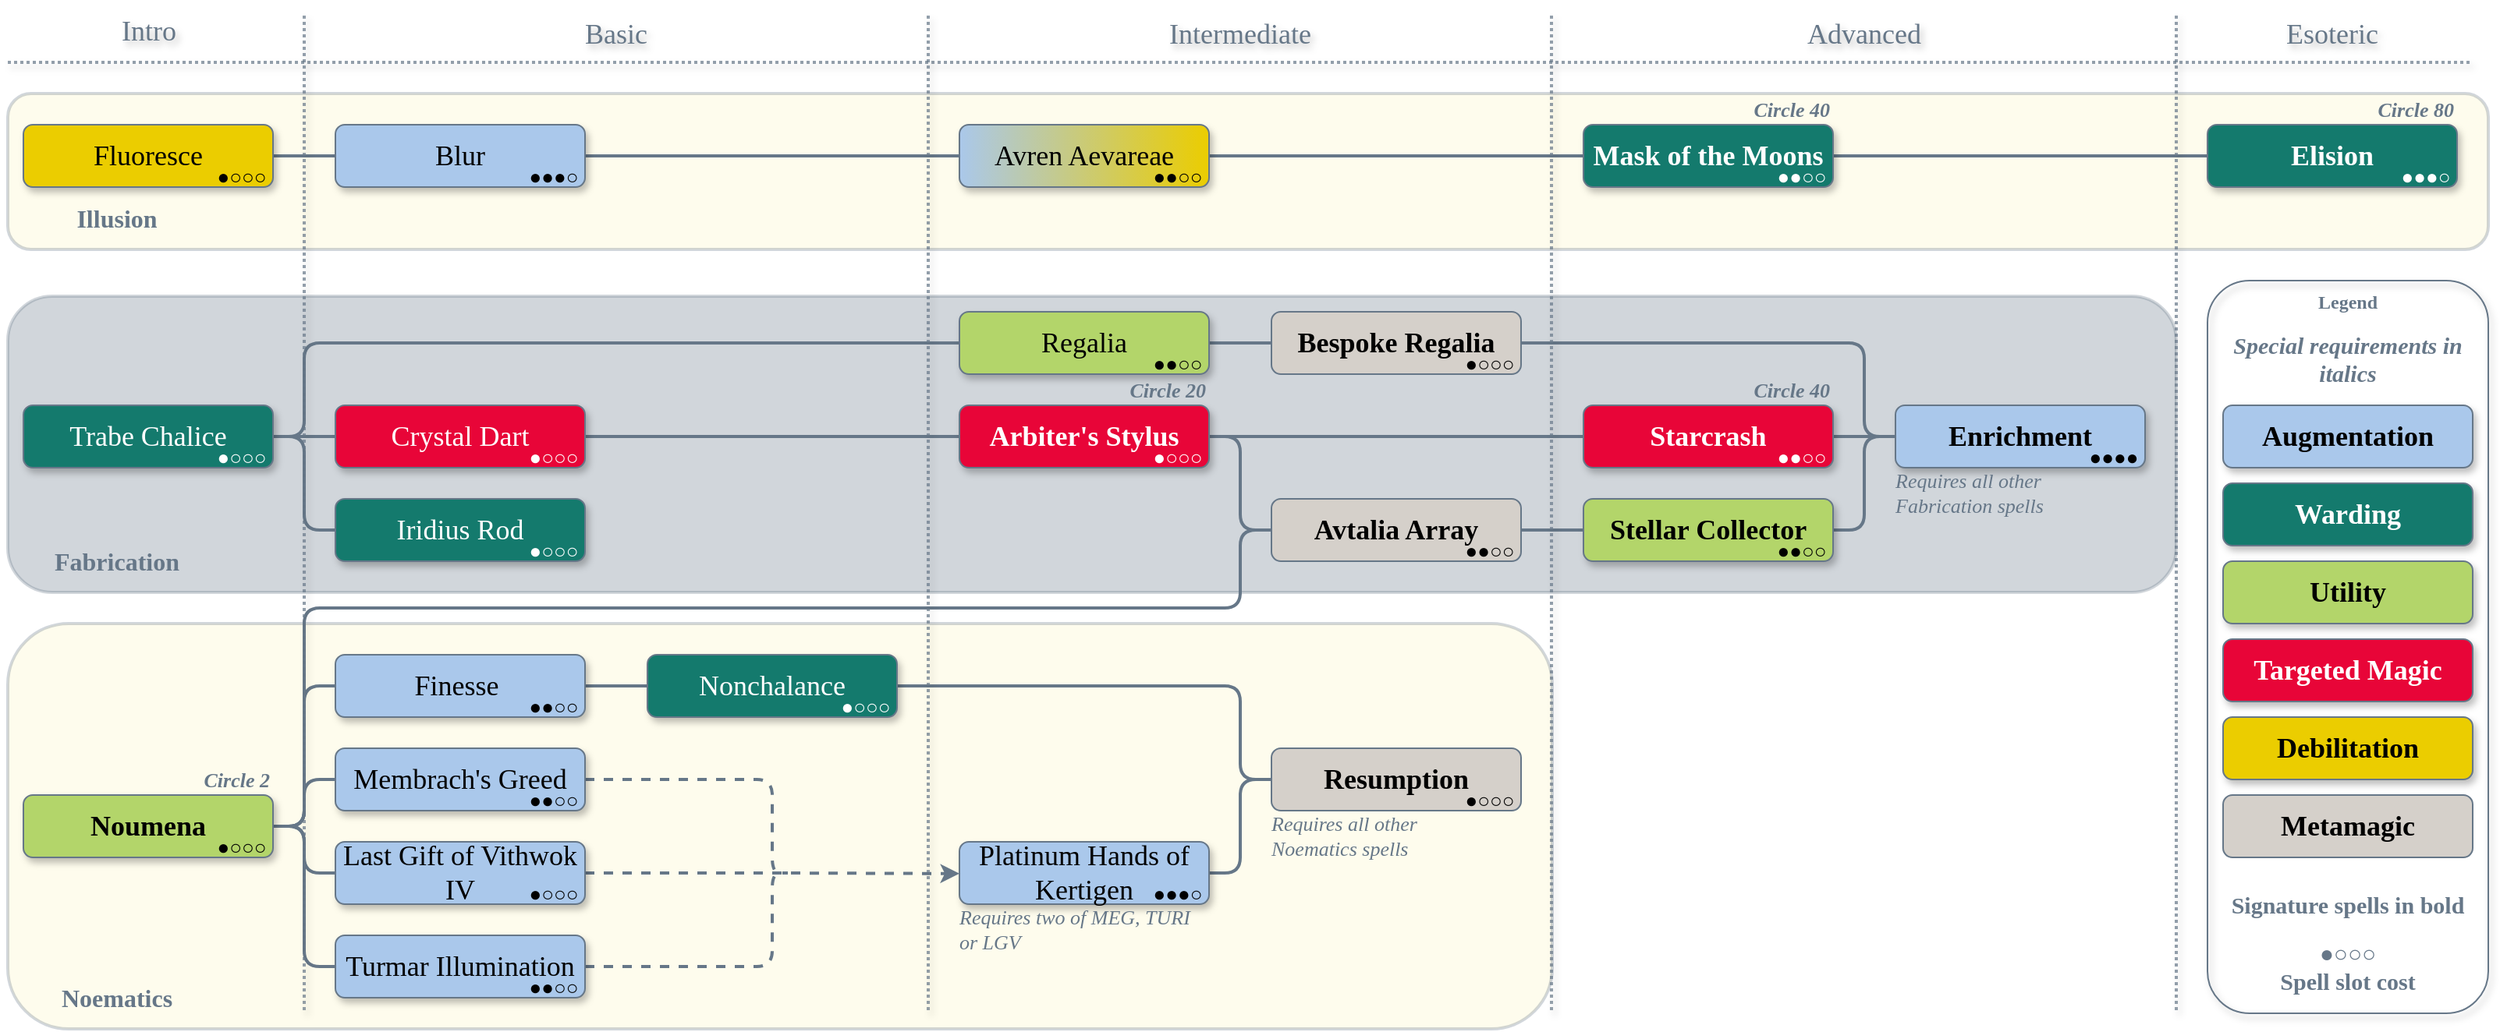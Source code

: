<mxfile version="26.0.4">
  <diagram name="Page-1" id="PuFN-wMOv0jWiG4jprAx">
    <mxGraphModel dx="1420" dy="824" grid="1" gridSize="10" guides="1" tooltips="1" connect="1" arrows="1" fold="1" page="1" pageScale="1" pageWidth="1610" pageHeight="670" background="none" math="0" shadow="0">
      <root>
        <mxCell id="0" />
        <mxCell id="DKlUDa0g7rmCu-vv5rfz-316" value="Spellbook borders" style="locked=1;" parent="0" />
        <mxCell id="eY5dnLTpbY4zrGF3gSu3-133" value="" style="rounded=1;fontFamily=Atkinson Hyperlegible;fontSize=11;fontColor=#667788;labelBackgroundColor=none;fillColor=#FCF4C4;strokeColor=#667788;opacity=30;glass=0;shadow=0;align=center;verticalAlign=middle;gradientColor=none;strokeWidth=2;fontSource=https%3A%2F%2Ffonts.googleapis.com%2Fcss%3Ffamily%3DAtkinson%2BHyperlegible;" parent="DKlUDa0g7rmCu-vv5rfz-316" vertex="1">
          <mxGeometry x="10" y="60" width="1590" height="100" as="geometry" />
        </mxCell>
        <mxCell id="ByqBd_FR368xJn7YFOeK-137" value="Illusion" style="text;align=center;verticalAlign=middle;whiteSpace=wrap;rounded=0;fontStyle=1;fontSize=16;fontFamily=Atkinson Hyperlegible;fontColor=#667788;strokeColor=none;fontSource=https%3A%2F%2Ffonts.googleapis.com%2Fcss%3Ffamily%3DAtkinson%2BHyperlegible;" parent="DKlUDa0g7rmCu-vv5rfz-316" vertex="1">
          <mxGeometry x="10" y="120" width="140" height="40" as="geometry" />
        </mxCell>
        <mxCell id="SK7J9j3kNQgWI85fVgM1-24" value="" style="rounded=1;fontFamily=Atkinson Hyperlegible;fontSize=11;fontColor=#667788;labelBackgroundColor=none;fillColor=#667788;strokeColor=#667788;opacity=30;glass=0;shadow=0;align=center;verticalAlign=middle;gradientColor=none;strokeWidth=2;fontSource=https%3A%2F%2Ffonts.googleapis.com%2Fcss%3Ffamily%3DAtkinson%2BHyperlegible;" vertex="1" parent="DKlUDa0g7rmCu-vv5rfz-316">
          <mxGeometry x="10" y="190" width="1390" height="190" as="geometry" />
        </mxCell>
        <mxCell id="SK7J9j3kNQgWI85fVgM1-25" value="" style="rounded=1;fontFamily=Atkinson Hyperlegible;fontSize=11;fontColor=#667788;labelBackgroundColor=none;fillColor=#FCF4C4;strokeColor=#667788;opacity=30;glass=0;shadow=0;align=center;verticalAlign=middle;gradientColor=none;strokeWidth=2;fontSource=https%3A%2F%2Ffonts.googleapis.com%2Fcss%3Ffamily%3DAtkinson%2BHyperlegible;" vertex="1" parent="DKlUDa0g7rmCu-vv5rfz-316">
          <mxGeometry x="10" y="400" width="990" height="260" as="geometry" />
        </mxCell>
        <mxCell id="DKlUDa0g7rmCu-vv5rfz-14" value="Shapes and Lines" style="locked=1;" parent="0" />
        <mxCell id="SK7J9j3kNQgWI85fVgM1-28" style="edgeStyle=orthogonalEdgeStyle;rounded=1;orthogonalLoop=1;jettySize=auto;html=1;exitX=1;exitY=0.5;exitDx=0;exitDy=0;entryX=0;entryY=0.5;entryDx=0;entryDy=0;strokeWidth=2;curved=0;endArrow=none;endFill=0;strokeColor=#667788;" edge="1" parent="DKlUDa0g7rmCu-vv5rfz-14" source="eY5dnLTpbY4zrGF3gSu3-44" target="SK7J9j3kNQgWI85fVgM1-4">
          <mxGeometry relative="1" as="geometry" />
        </mxCell>
        <mxCell id="eY5dnLTpbY4zrGF3gSu3-44" value="Fluoresce" style="rounded=1;strokeWidth=1;strokeColor=#667788;textShadow=0;labelBackgroundColor=none;whiteSpace=wrap;fontSize=18;fontFamily=Atkinson Hyperlegible;fillColor=#EBCD00;fontColor=#000000;shadow=1;glass=0;align=center;verticalAlign=middle;fontStyle=0;resizable=1;fontSource=https%3A%2F%2Ffonts.googleapis.com%2Fcss%3Ffamily%3DAtkinson%2BHyperlegible;" parent="DKlUDa0g7rmCu-vv5rfz-14" vertex="1">
          <mxGeometry x="20" y="80" width="160" height="40" as="geometry" />
        </mxCell>
        <mxCell id="SK7J9j3kNQgWI85fVgM1-30" style="edgeStyle=orthogonalEdgeStyle;shape=connector;curved=0;rounded=1;orthogonalLoop=1;jettySize=auto;html=1;exitX=1;exitY=0.5;exitDx=0;exitDy=0;entryX=0;entryY=0.5;entryDx=0;entryDy=0;strokeColor=#667788;strokeWidth=2;align=center;verticalAlign=middle;fontFamily=Helvetica;fontSize=11;fontColor=default;labelBackgroundColor=default;endArrow=none;endFill=0;" edge="1" parent="DKlUDa0g7rmCu-vv5rfz-14" source="SK7J9j3kNQgWI85fVgM1-6" target="SK7J9j3kNQgWI85fVgM1-1">
          <mxGeometry relative="1" as="geometry" />
        </mxCell>
        <mxCell id="SK7J9j3kNQgWI85fVgM1-6" value="Avren Aevareae" style="rounded=1;strokeWidth=1;strokeColor=#667788;textShadow=0;labelBackgroundColor=none;whiteSpace=wrap;fontSize=18;fontFamily=Atkinson Hyperlegible;fillColor=#AAC8EB;fontColor=#000000;shadow=1;glass=0;align=center;verticalAlign=middle;fontStyle=0;resizable=1;fontSource=https%3A%2F%2Ffonts.googleapis.com%2Fcss%3Ffamily%3DAtkinson%2BHyperlegible;gradientColor=#EBCD00;gradientDirection=east;" vertex="1" parent="DKlUDa0g7rmCu-vv5rfz-14">
          <mxGeometry x="620" y="80" width="160" height="40" as="geometry" />
        </mxCell>
        <mxCell id="SK7J9j3kNQgWI85fVgM1-131" style="edgeStyle=orthogonalEdgeStyle;shape=connector;curved=0;rounded=1;orthogonalLoop=1;jettySize=auto;html=1;exitX=1;exitY=0.5;exitDx=0;exitDy=0;entryX=0;entryY=0.5;entryDx=0;entryDy=0;strokeColor=#667788;strokeWidth=2;align=center;verticalAlign=middle;fontFamily=Helvetica;fontSize=11;fontColor=default;labelBackgroundColor=default;endArrow=none;endFill=0;" edge="1" parent="DKlUDa0g7rmCu-vv5rfz-14" source="SK7J9j3kNQgWI85fVgM1-7" target="SK7J9j3kNQgWI85fVgM1-12">
          <mxGeometry relative="1" as="geometry">
            <Array as="points">
              <mxPoint x="1200" y="220" />
              <mxPoint x="1200" y="280" />
            </Array>
          </mxGeometry>
        </mxCell>
        <mxCell id="SK7J9j3kNQgWI85fVgM1-7" value="Bespoke Regalia" style="rounded=1;strokeWidth=1;strokeColor=#667788;textShadow=0;labelBackgroundColor=none;whiteSpace=wrap;fontSize=18;fontFamily=Atkinson Hyperlegible;fillColor=#D5D0CA;fontColor=#000000;shadow=0;glass=0;align=center;verticalAlign=middle;fontStyle=1;resizable=1;fontSource=https%3A%2F%2Ffonts.googleapis.com%2Fcss%3Ffamily%3DAtkinson%2BHyperlegible;" vertex="1" parent="DKlUDa0g7rmCu-vv5rfz-14">
          <mxGeometry x="820" y="200" width="160" height="40" as="geometry" />
        </mxCell>
        <mxCell id="SK7J9j3kNQgWI85fVgM1-32" style="edgeStyle=orthogonalEdgeStyle;shape=connector;curved=0;rounded=1;orthogonalLoop=1;jettySize=auto;html=1;exitX=1;exitY=0.5;exitDx=0;exitDy=0;entryX=0;entryY=0.5;entryDx=0;entryDy=0;strokeColor=#667788;strokeWidth=2;align=center;verticalAlign=middle;fontFamily=Helvetica;fontSize=11;fontColor=default;labelBackgroundColor=default;endArrow=none;endFill=0;" edge="1" parent="DKlUDa0g7rmCu-vv5rfz-14" source="SK7J9j3kNQgWI85fVgM1-8" target="SK7J9j3kNQgWI85fVgM1-9">
          <mxGeometry relative="1" as="geometry" />
        </mxCell>
        <mxCell id="SK7J9j3kNQgWI85fVgM1-33" style="edgeStyle=orthogonalEdgeStyle;shape=connector;curved=0;rounded=1;orthogonalLoop=1;jettySize=auto;html=1;exitX=1;exitY=0.5;exitDx=0;exitDy=0;entryX=0;entryY=0.5;entryDx=0;entryDy=0;strokeColor=#667788;strokeWidth=2;align=center;verticalAlign=middle;fontFamily=Helvetica;fontSize=11;fontColor=default;labelBackgroundColor=default;endArrow=none;endFill=0;" edge="1" parent="DKlUDa0g7rmCu-vv5rfz-14" source="SK7J9j3kNQgWI85fVgM1-8" target="SK7J9j3kNQgWI85fVgM1-15">
          <mxGeometry relative="1" as="geometry" />
        </mxCell>
        <mxCell id="SK7J9j3kNQgWI85fVgM1-34" style="edgeStyle=orthogonalEdgeStyle;shape=connector;curved=0;rounded=1;orthogonalLoop=1;jettySize=auto;html=1;exitX=1;exitY=0.5;exitDx=0;exitDy=0;entryX=0;entryY=0.5;entryDx=0;entryDy=0;strokeColor=#667788;strokeWidth=2;align=center;verticalAlign=middle;fontFamily=Helvetica;fontSize=11;fontColor=default;labelBackgroundColor=default;endArrow=none;endFill=0;" edge="1" parent="DKlUDa0g7rmCu-vv5rfz-14" source="SK7J9j3kNQgWI85fVgM1-8" target="SK7J9j3kNQgWI85fVgM1-3">
          <mxGeometry relative="1" as="geometry">
            <Array as="points">
              <mxPoint x="200" y="280" />
              <mxPoint x="200" y="220" />
            </Array>
          </mxGeometry>
        </mxCell>
        <mxCell id="SK7J9j3kNQgWI85fVgM1-8" value="Trabe Chalice" style="rounded=1;strokeWidth=1;strokeColor=#667788;textShadow=0;labelBackgroundColor=none;whiteSpace=wrap;fontSize=18;fontFamily=Atkinson Hyperlegible;fillColor=#147A6D;fontColor=#FFFFFF;shadow=1;glass=0;align=center;verticalAlign=middle;fontStyle=0;resizable=1;fontSource=https%3A%2F%2Ffonts.googleapis.com%2Fcss%3Ffamily%3DAtkinson%2BHyperlegible;" vertex="1" parent="DKlUDa0g7rmCu-vv5rfz-14">
          <mxGeometry x="20" y="260" width="160" height="40" as="geometry" />
        </mxCell>
        <mxCell id="SK7J9j3kNQgWI85fVgM1-35" style="edgeStyle=orthogonalEdgeStyle;shape=connector;curved=0;rounded=1;orthogonalLoop=1;jettySize=auto;html=1;exitX=1;exitY=0.5;exitDx=0;exitDy=0;entryX=0;entryY=0.5;entryDx=0;entryDy=0;strokeColor=#667788;strokeWidth=2;align=center;verticalAlign=middle;fontFamily=Helvetica;fontSize=11;fontColor=default;labelBackgroundColor=default;endArrow=none;endFill=0;" edge="1" parent="DKlUDa0g7rmCu-vv5rfz-14" source="SK7J9j3kNQgWI85fVgM1-9" target="SK7J9j3kNQgWI85fVgM1-10">
          <mxGeometry relative="1" as="geometry" />
        </mxCell>
        <mxCell id="SK7J9j3kNQgWI85fVgM1-9" value="Crystal Dart" style="rounded=1;strokeWidth=1;strokeColor=#667788;textShadow=0;labelBackgroundColor=none;whiteSpace=wrap;fontSize=18;fontFamily=Atkinson Hyperlegible;fillColor=#E80538;fontColor=#FFFFFF;shadow=1;glass=0;align=center;verticalAlign=middle;fontStyle=0;resizable=1;fontSource=https%3A%2F%2Ffonts.googleapis.com%2Fcss%3Ffamily%3DAtkinson%2BHyperlegible;" vertex="1" parent="DKlUDa0g7rmCu-vv5rfz-14">
          <mxGeometry x="220" y="260" width="160" height="40" as="geometry" />
        </mxCell>
        <mxCell id="SK7J9j3kNQgWI85fVgM1-37" style="edgeStyle=orthogonalEdgeStyle;shape=connector;curved=0;rounded=1;orthogonalLoop=1;jettySize=auto;html=1;exitX=1;exitY=0.5;exitDx=0;exitDy=0;entryX=0;entryY=0.5;entryDx=0;entryDy=0;strokeColor=#667788;strokeWidth=2;align=center;verticalAlign=middle;fontFamily=Helvetica;fontSize=11;fontColor=default;labelBackgroundColor=default;endArrow=none;endFill=0;" edge="1" parent="DKlUDa0g7rmCu-vv5rfz-14" source="SK7J9j3kNQgWI85fVgM1-10" target="SK7J9j3kNQgWI85fVgM1-13">
          <mxGeometry relative="1" as="geometry" />
        </mxCell>
        <mxCell id="SK7J9j3kNQgWI85fVgM1-38" style="edgeStyle=orthogonalEdgeStyle;shape=connector;curved=0;rounded=1;orthogonalLoop=1;jettySize=auto;html=1;exitX=1;exitY=0.5;exitDx=0;exitDy=0;entryX=0;entryY=0.5;entryDx=0;entryDy=0;strokeColor=#667788;strokeWidth=2;align=center;verticalAlign=middle;fontFamily=Helvetica;fontSize=11;fontColor=default;labelBackgroundColor=default;endArrow=none;endFill=0;" edge="1" parent="DKlUDa0g7rmCu-vv5rfz-14" source="SK7J9j3kNQgWI85fVgM1-10" target="SK7J9j3kNQgWI85fVgM1-11">
          <mxGeometry relative="1" as="geometry" />
        </mxCell>
        <mxCell id="SK7J9j3kNQgWI85fVgM1-10" value="Arbiter&#39;s Stylus" style="rounded=1;strokeWidth=1;strokeColor=#667788;textShadow=0;labelBackgroundColor=none;whiteSpace=wrap;fontSize=18;fontFamily=Atkinson Hyperlegible;fillColor=#E80538;fontColor=#FFFFFF;shadow=1;glass=0;align=center;verticalAlign=middle;fontStyle=1;resizable=1;fontSource=https%3A%2F%2Ffonts.googleapis.com%2Fcss%3Ffamily%3DAtkinson%2BHyperlegible;" vertex="1" parent="DKlUDa0g7rmCu-vv5rfz-14">
          <mxGeometry x="620" y="260" width="160" height="40" as="geometry" />
        </mxCell>
        <mxCell id="SK7J9j3kNQgWI85fVgM1-41" style="edgeStyle=orthogonalEdgeStyle;shape=connector;curved=0;rounded=1;orthogonalLoop=1;jettySize=auto;html=1;exitX=1;exitY=0.5;exitDx=0;exitDy=0;entryX=0;entryY=0.5;entryDx=0;entryDy=0;strokeColor=#667788;strokeWidth=2;align=center;verticalAlign=middle;fontFamily=Helvetica;fontSize=11;fontColor=default;labelBackgroundColor=default;endArrow=none;endFill=0;" edge="1" parent="DKlUDa0g7rmCu-vv5rfz-14" source="SK7J9j3kNQgWI85fVgM1-11" target="SK7J9j3kNQgWI85fVgM1-12">
          <mxGeometry relative="1" as="geometry" />
        </mxCell>
        <mxCell id="SK7J9j3kNQgWI85fVgM1-11" value="Starcrash" style="rounded=1;strokeWidth=1;strokeColor=#667788;textShadow=0;labelBackgroundColor=none;whiteSpace=wrap;fontSize=18;fontFamily=Atkinson Hyperlegible;fillColor=#E80538;fontColor=#FFFFFF;shadow=1;glass=0;align=center;verticalAlign=middle;fontStyle=1;resizable=1;fontSource=https%3A%2F%2Ffonts.googleapis.com%2Fcss%3Ffamily%3DAtkinson%2BHyperlegible;" vertex="1" parent="DKlUDa0g7rmCu-vv5rfz-14">
          <mxGeometry x="1020" y="260" width="160" height="40" as="geometry" />
        </mxCell>
        <mxCell id="SK7J9j3kNQgWI85fVgM1-12" value="Enrichment" style="rounded=1;strokeWidth=1;strokeColor=#667788;textShadow=0;labelBackgroundColor=none;whiteSpace=wrap;fontSize=18;fontFamily=Atkinson Hyperlegible;fillColor=#AAC8EB;fontColor=#000000;shadow=1;glass=0;align=center;verticalAlign=middle;fontStyle=1;resizable=1;fontSource=https%3A%2F%2Ffonts.googleapis.com%2Fcss%3Ffamily%3DAtkinson%2BHyperlegible;" vertex="1" parent="DKlUDa0g7rmCu-vv5rfz-14">
          <mxGeometry x="1220" y="260" width="160" height="40" as="geometry" />
        </mxCell>
        <mxCell id="SK7J9j3kNQgWI85fVgM1-39" style="edgeStyle=orthogonalEdgeStyle;shape=connector;curved=0;rounded=1;orthogonalLoop=1;jettySize=auto;html=1;exitX=1;exitY=0.5;exitDx=0;exitDy=0;entryX=0;entryY=0.5;entryDx=0;entryDy=0;strokeColor=#667788;strokeWidth=2;align=center;verticalAlign=middle;fontFamily=Helvetica;fontSize=11;fontColor=default;labelBackgroundColor=default;endArrow=none;endFill=0;" edge="1" parent="DKlUDa0g7rmCu-vv5rfz-14" source="SK7J9j3kNQgWI85fVgM1-13" target="SK7J9j3kNQgWI85fVgM1-14">
          <mxGeometry relative="1" as="geometry" />
        </mxCell>
        <mxCell id="SK7J9j3kNQgWI85fVgM1-13" value="Avtalia Array" style="rounded=1;strokeWidth=1;strokeColor=#667788;textShadow=0;labelBackgroundColor=none;whiteSpace=wrap;fontSize=18;fontFamily=Atkinson Hyperlegible;fillColor=#D5D0CA;fontColor=#000000;shadow=0;glass=0;align=center;verticalAlign=middle;fontStyle=1;resizable=1;fontSource=https%3A%2F%2Ffonts.googleapis.com%2Fcss%3Ffamily%3DAtkinson%2BHyperlegible;" vertex="1" parent="DKlUDa0g7rmCu-vv5rfz-14">
          <mxGeometry x="820" y="320" width="160" height="40" as="geometry" />
        </mxCell>
        <mxCell id="SK7J9j3kNQgWI85fVgM1-40" style="edgeStyle=orthogonalEdgeStyle;shape=connector;curved=0;rounded=1;orthogonalLoop=1;jettySize=auto;html=1;exitX=1;exitY=0.5;exitDx=0;exitDy=0;entryX=0;entryY=0.5;entryDx=0;entryDy=0;strokeColor=#667788;strokeWidth=2;align=center;verticalAlign=middle;fontFamily=Helvetica;fontSize=11;fontColor=default;labelBackgroundColor=default;endArrow=none;endFill=0;" edge="1" parent="DKlUDa0g7rmCu-vv5rfz-14" source="SK7J9j3kNQgWI85fVgM1-14" target="SK7J9j3kNQgWI85fVgM1-12">
          <mxGeometry relative="1" as="geometry" />
        </mxCell>
        <mxCell id="SK7J9j3kNQgWI85fVgM1-14" value="Stellar Collector" style="rounded=1;strokeWidth=1;strokeColor=#667788;textShadow=0;labelBackgroundColor=none;whiteSpace=wrap;fontSize=18;fontFamily=Atkinson Hyperlegible;fillColor=#B3D56A;fontColor=#000000;shadow=1;glass=0;align=center;verticalAlign=middle;fontStyle=1;resizable=1;fontSource=https%3A%2F%2Ffonts.googleapis.com%2Fcss%3Ffamily%3DAtkinson%2BHyperlegible;" vertex="1" parent="DKlUDa0g7rmCu-vv5rfz-14">
          <mxGeometry x="1020" y="320" width="160" height="40" as="geometry" />
        </mxCell>
        <mxCell id="SK7J9j3kNQgWI85fVgM1-15" value="Iridius Rod" style="rounded=1;strokeWidth=1;strokeColor=#667788;textShadow=0;labelBackgroundColor=none;whiteSpace=wrap;fontSize=18;fontFamily=Atkinson Hyperlegible;fillColor=#147A6D;fontColor=#FFFFFF;shadow=1;glass=0;align=center;verticalAlign=middle;fontStyle=0;resizable=1;fontSource=https%3A%2F%2Ffonts.googleapis.com%2Fcss%3Ffamily%3DAtkinson%2BHyperlegible;" vertex="1" parent="DKlUDa0g7rmCu-vv5rfz-14">
          <mxGeometry x="220" y="320" width="160" height="40" as="geometry" />
        </mxCell>
        <mxCell id="SK7J9j3kNQgWI85fVgM1-47" style="edgeStyle=orthogonalEdgeStyle;shape=connector;curved=0;rounded=1;orthogonalLoop=1;jettySize=auto;html=1;exitX=1;exitY=0.5;exitDx=0;exitDy=0;entryX=0;entryY=0.5;entryDx=0;entryDy=0;strokeColor=#667788;strokeWidth=2;align=center;verticalAlign=middle;fontFamily=Helvetica;fontSize=11;fontColor=default;labelBackgroundColor=default;endArrow=none;endFill=0;" edge="1" parent="DKlUDa0g7rmCu-vv5rfz-14" source="SK7J9j3kNQgWI85fVgM1-16" target="SK7J9j3kNQgWI85fVgM1-20">
          <mxGeometry relative="1" as="geometry" />
        </mxCell>
        <mxCell id="SK7J9j3kNQgWI85fVgM1-16" value="Finesse " style="rounded=1;strokeWidth=1;strokeColor=#667788;textShadow=0;labelBackgroundColor=none;whiteSpace=wrap;fontSize=18;fontFamily=Atkinson Hyperlegible;fillColor=#AAC8EB;fontColor=#000000;shadow=1;glass=0;align=center;verticalAlign=middle;fontStyle=0;resizable=1;fontSource=https%3A%2F%2Ffonts.googleapis.com%2Fcss%3Ffamily%3DAtkinson%2BHyperlegible;" vertex="1" parent="DKlUDa0g7rmCu-vv5rfz-14">
          <mxGeometry x="220" y="420" width="160" height="40" as="geometry" />
        </mxCell>
        <mxCell id="SK7J9j3kNQgWI85fVgM1-50" style="edgeStyle=orthogonalEdgeStyle;shape=connector;curved=0;rounded=1;orthogonalLoop=1;jettySize=auto;html=1;exitX=1;exitY=0.5;exitDx=0;exitDy=0;strokeColor=#667788;strokeWidth=2;align=center;verticalAlign=middle;fontFamily=Helvetica;fontSize=11;fontColor=default;labelBackgroundColor=default;endArrow=none;endFill=0;dashed=1;" edge="1" parent="DKlUDa0g7rmCu-vv5rfz-14" source="SK7J9j3kNQgWI85fVgM1-17">
          <mxGeometry relative="1" as="geometry">
            <mxPoint x="510" y="560" as="targetPoint" />
            <Array as="points">
              <mxPoint x="500" y="500" />
              <mxPoint x="500" y="560" />
            </Array>
          </mxGeometry>
        </mxCell>
        <mxCell id="SK7J9j3kNQgWI85fVgM1-17" value="Membrach&#39;s Greed" style="rounded=1;strokeWidth=1;strokeColor=#667788;textShadow=0;labelBackgroundColor=none;whiteSpace=wrap;fontSize=18;fontFamily=Atkinson Hyperlegible;fillColor=#AAC8EB;fontColor=#000000;shadow=1;glass=0;align=center;verticalAlign=middle;fontStyle=0;resizable=1;fontSource=https%3A%2F%2Ffonts.googleapis.com%2Fcss%3Ffamily%3DAtkinson%2BHyperlegible;" vertex="1" parent="DKlUDa0g7rmCu-vv5rfz-14">
          <mxGeometry x="220" y="480" width="160" height="40" as="geometry" />
        </mxCell>
        <mxCell id="SK7J9j3kNQgWI85fVgM1-52" style="edgeStyle=orthogonalEdgeStyle;shape=connector;curved=0;rounded=1;orthogonalLoop=1;jettySize=auto;html=1;exitX=1;exitY=0.5;exitDx=0;exitDy=0;strokeColor=#667788;strokeWidth=2;align=center;verticalAlign=middle;fontFamily=Helvetica;fontSize=11;fontColor=default;labelBackgroundColor=default;endArrow=classic;endFill=1;dashed=1;" edge="1" parent="DKlUDa0g7rmCu-vv5rfz-14" source="SK7J9j3kNQgWI85fVgM1-18">
          <mxGeometry relative="1" as="geometry">
            <mxPoint x="620.0" y="560.391" as="targetPoint" />
          </mxGeometry>
        </mxCell>
        <mxCell id="SK7J9j3kNQgWI85fVgM1-18" value="Last Gift of Vithwok IV" style="rounded=1;strokeWidth=1;strokeColor=#667788;textShadow=0;labelBackgroundColor=none;whiteSpace=wrap;fontSize=18;fontFamily=Atkinson Hyperlegible;fillColor=#AAC8EB;fontColor=#000000;shadow=1;glass=0;align=center;verticalAlign=middle;fontStyle=0;resizable=1;fontSource=https%3A%2F%2Ffonts.googleapis.com%2Fcss%3Ffamily%3DAtkinson%2BHyperlegible;" vertex="1" parent="DKlUDa0g7rmCu-vv5rfz-14">
          <mxGeometry x="220" y="540" width="160" height="40" as="geometry" />
        </mxCell>
        <mxCell id="SK7J9j3kNQgWI85fVgM1-51" style="edgeStyle=orthogonalEdgeStyle;shape=connector;curved=0;rounded=1;orthogonalLoop=1;jettySize=auto;html=1;exitX=1;exitY=0.5;exitDx=0;exitDy=0;strokeColor=#667788;strokeWidth=2;align=center;verticalAlign=middle;fontFamily=Helvetica;fontSize=11;fontColor=default;labelBackgroundColor=default;endArrow=none;endFill=0;dashed=1;" edge="1" parent="DKlUDa0g7rmCu-vv5rfz-14" source="SK7J9j3kNQgWI85fVgM1-19">
          <mxGeometry relative="1" as="geometry">
            <mxPoint x="510" y="560" as="targetPoint" />
            <Array as="points">
              <mxPoint x="500" y="620" />
              <mxPoint x="500" y="560" />
            </Array>
          </mxGeometry>
        </mxCell>
        <mxCell id="SK7J9j3kNQgWI85fVgM1-19" value="Turmar Illumination" style="rounded=1;strokeWidth=1;strokeColor=#667788;textShadow=0;labelBackgroundColor=none;whiteSpace=wrap;fontSize=18;fontFamily=Atkinson Hyperlegible;fillColor=#AAC8EB;fontColor=#000000;shadow=1;glass=0;align=center;verticalAlign=middle;fontStyle=0;resizable=1;fontSource=https%3A%2F%2Ffonts.googleapis.com%2Fcss%3Ffamily%3DAtkinson%2BHyperlegible;" vertex="1" parent="DKlUDa0g7rmCu-vv5rfz-14">
          <mxGeometry x="220" y="600" width="160" height="40" as="geometry" />
        </mxCell>
        <mxCell id="SK7J9j3kNQgWI85fVgM1-48" style="edgeStyle=orthogonalEdgeStyle;shape=connector;curved=0;rounded=1;orthogonalLoop=1;jettySize=auto;html=1;exitX=1;exitY=0.5;exitDx=0;exitDy=0;entryX=0;entryY=0.5;entryDx=0;entryDy=0;strokeColor=#667788;strokeWidth=2;align=center;verticalAlign=middle;fontFamily=Helvetica;fontSize=11;fontColor=default;labelBackgroundColor=default;endArrow=none;endFill=0;" edge="1" parent="DKlUDa0g7rmCu-vv5rfz-14" source="SK7J9j3kNQgWI85fVgM1-20" target="SK7J9j3kNQgWI85fVgM1-23">
          <mxGeometry relative="1" as="geometry">
            <Array as="points">
              <mxPoint x="800" y="440" />
              <mxPoint x="800" y="500" />
            </Array>
          </mxGeometry>
        </mxCell>
        <mxCell id="SK7J9j3kNQgWI85fVgM1-20" value="Nonchalance" style="rounded=1;strokeWidth=1;strokeColor=#667788;textShadow=0;labelBackgroundColor=none;whiteSpace=wrap;fontSize=18;fontFamily=Atkinson Hyperlegible;fillColor=#147A6D;fontColor=#FFFFFF;shadow=1;glass=0;align=center;verticalAlign=middle;fontStyle=0;resizable=1;fontSource=https%3A%2F%2Ffonts.googleapis.com%2Fcss%3Ffamily%3DAtkinson%2BHyperlegible;" vertex="1" parent="DKlUDa0g7rmCu-vv5rfz-14">
          <mxGeometry x="420" y="420" width="160" height="40" as="geometry" />
        </mxCell>
        <mxCell id="SK7J9j3kNQgWI85fVgM1-42" style="edgeStyle=orthogonalEdgeStyle;shape=connector;curved=0;rounded=1;orthogonalLoop=1;jettySize=auto;html=1;exitX=1;exitY=0.5;exitDx=0;exitDy=0;entryX=0;entryY=0.5;entryDx=0;entryDy=0;strokeColor=#667788;strokeWidth=2;align=center;verticalAlign=middle;fontFamily=Helvetica;fontSize=11;fontColor=default;labelBackgroundColor=default;endArrow=none;endFill=0;" edge="1" parent="DKlUDa0g7rmCu-vv5rfz-14" source="SK7J9j3kNQgWI85fVgM1-21" target="SK7J9j3kNQgWI85fVgM1-13">
          <mxGeometry relative="1" as="geometry">
            <Array as="points">
              <mxPoint x="200" y="530" />
              <mxPoint x="200" y="390" />
              <mxPoint x="800" y="390" />
              <mxPoint x="800" y="340" />
            </Array>
          </mxGeometry>
        </mxCell>
        <mxCell id="SK7J9j3kNQgWI85fVgM1-43" style="edgeStyle=orthogonalEdgeStyle;shape=connector;curved=0;rounded=1;orthogonalLoop=1;jettySize=auto;html=1;exitX=1;exitY=0.5;exitDx=0;exitDy=0;entryX=0;entryY=0.5;entryDx=0;entryDy=0;strokeColor=#667788;strokeWidth=2;align=center;verticalAlign=middle;fontFamily=Helvetica;fontSize=11;fontColor=default;labelBackgroundColor=default;endArrow=none;endFill=0;" edge="1" parent="DKlUDa0g7rmCu-vv5rfz-14" source="SK7J9j3kNQgWI85fVgM1-21" target="SK7J9j3kNQgWI85fVgM1-16">
          <mxGeometry relative="1" as="geometry" />
        </mxCell>
        <mxCell id="SK7J9j3kNQgWI85fVgM1-44" style="edgeStyle=orthogonalEdgeStyle;shape=connector;curved=0;rounded=1;orthogonalLoop=1;jettySize=auto;html=1;exitX=1;exitY=0.5;exitDx=0;exitDy=0;entryX=0;entryY=0.5;entryDx=0;entryDy=0;strokeColor=#667788;strokeWidth=2;align=center;verticalAlign=middle;fontFamily=Helvetica;fontSize=11;fontColor=default;labelBackgroundColor=default;endArrow=none;endFill=0;" edge="1" parent="DKlUDa0g7rmCu-vv5rfz-14" source="SK7J9j3kNQgWI85fVgM1-21" target="SK7J9j3kNQgWI85fVgM1-17">
          <mxGeometry relative="1" as="geometry" />
        </mxCell>
        <mxCell id="SK7J9j3kNQgWI85fVgM1-45" style="edgeStyle=orthogonalEdgeStyle;shape=connector;curved=0;rounded=1;orthogonalLoop=1;jettySize=auto;html=1;exitX=1;exitY=0.5;exitDx=0;exitDy=0;entryX=0;entryY=0.5;entryDx=0;entryDy=0;strokeColor=#667788;strokeWidth=2;align=center;verticalAlign=middle;fontFamily=Helvetica;fontSize=11;fontColor=default;labelBackgroundColor=default;endArrow=none;endFill=0;" edge="1" parent="DKlUDa0g7rmCu-vv5rfz-14" source="SK7J9j3kNQgWI85fVgM1-21" target="SK7J9j3kNQgWI85fVgM1-18">
          <mxGeometry relative="1" as="geometry" />
        </mxCell>
        <mxCell id="SK7J9j3kNQgWI85fVgM1-46" style="edgeStyle=orthogonalEdgeStyle;shape=connector;curved=0;rounded=1;orthogonalLoop=1;jettySize=auto;html=1;exitX=1;exitY=0.5;exitDx=0;exitDy=0;entryX=0;entryY=0.5;entryDx=0;entryDy=0;strokeColor=#667788;strokeWidth=2;align=center;verticalAlign=middle;fontFamily=Helvetica;fontSize=11;fontColor=default;labelBackgroundColor=default;endArrow=none;endFill=0;" edge="1" parent="DKlUDa0g7rmCu-vv5rfz-14" source="SK7J9j3kNQgWI85fVgM1-21" target="SK7J9j3kNQgWI85fVgM1-19">
          <mxGeometry relative="1" as="geometry" />
        </mxCell>
        <mxCell id="SK7J9j3kNQgWI85fVgM1-21" value="Noumena" style="rounded=1;strokeWidth=1;strokeColor=#667788;textShadow=0;labelBackgroundColor=none;whiteSpace=wrap;fontSize=18;fontFamily=Atkinson Hyperlegible;fillColor=#B3D56A;fontColor=#000000;shadow=1;glass=0;align=center;verticalAlign=middle;fontStyle=1;resizable=1;fontSource=https%3A%2F%2Ffonts.googleapis.com%2Fcss%3Ffamily%3DAtkinson%2BHyperlegible;" vertex="1" parent="DKlUDa0g7rmCu-vv5rfz-14">
          <mxGeometry x="20" y="510" width="160" height="40" as="geometry" />
        </mxCell>
        <mxCell id="SK7J9j3kNQgWI85fVgM1-49" style="edgeStyle=orthogonalEdgeStyle;shape=connector;curved=0;rounded=1;orthogonalLoop=1;jettySize=auto;html=1;exitX=1;exitY=0.5;exitDx=0;exitDy=0;entryX=0;entryY=0.5;entryDx=0;entryDy=0;strokeColor=#667788;strokeWidth=2;align=center;verticalAlign=middle;fontFamily=Helvetica;fontSize=11;fontColor=default;labelBackgroundColor=default;endArrow=none;endFill=0;" edge="1" parent="DKlUDa0g7rmCu-vv5rfz-14" source="SK7J9j3kNQgWI85fVgM1-22" target="SK7J9j3kNQgWI85fVgM1-23">
          <mxGeometry relative="1" as="geometry" />
        </mxCell>
        <mxCell id="SK7J9j3kNQgWI85fVgM1-22" value="Platinum Hands of Kertigen" style="rounded=1;strokeWidth=1;strokeColor=#667788;textShadow=0;labelBackgroundColor=none;whiteSpace=wrap;fontSize=18;fontFamily=Atkinson Hyperlegible;fillColor=#AAC8EB;fontColor=#000000;shadow=1;glass=0;align=center;verticalAlign=middle;fontStyle=0;resizable=1;fontSource=https%3A%2F%2Ffonts.googleapis.com%2Fcss%3Ffamily%3DAtkinson%2BHyperlegible;" vertex="1" parent="DKlUDa0g7rmCu-vv5rfz-14">
          <mxGeometry x="620" y="540" width="160" height="40" as="geometry" />
        </mxCell>
        <mxCell id="SK7J9j3kNQgWI85fVgM1-23" value="Resumption" style="rounded=1;strokeWidth=1;strokeColor=#667788;textShadow=0;labelBackgroundColor=none;whiteSpace=wrap;fontSize=18;fontFamily=Atkinson Hyperlegible;fillColor=#D5D0CA;fontColor=#000000;shadow=0;glass=0;align=center;verticalAlign=middle;fontStyle=1;resizable=1;fontSource=https%3A%2F%2Ffonts.googleapis.com%2Fcss%3Ffamily%3DAtkinson%2BHyperlegible;" vertex="1" parent="DKlUDa0g7rmCu-vv5rfz-14">
          <mxGeometry x="820" y="480" width="160" height="40" as="geometry" />
        </mxCell>
        <mxCell id="SK7J9j3kNQgWI85fVgM1-31" style="edgeStyle=orthogonalEdgeStyle;shape=connector;curved=0;rounded=1;orthogonalLoop=1;jettySize=auto;html=1;exitX=1;exitY=0.5;exitDx=0;exitDy=0;entryX=0;entryY=0.5;entryDx=0;entryDy=0;strokeColor=#667788;strokeWidth=2;align=center;verticalAlign=middle;fontFamily=Helvetica;fontSize=11;fontColor=default;labelBackgroundColor=default;endArrow=none;endFill=0;" edge="1" parent="DKlUDa0g7rmCu-vv5rfz-14" source="SK7J9j3kNQgWI85fVgM1-1" target="SK7J9j3kNQgWI85fVgM1-5">
          <mxGeometry relative="1" as="geometry" />
        </mxCell>
        <mxCell id="SK7J9j3kNQgWI85fVgM1-1" value="Mask of the Moons" style="rounded=1;strokeWidth=1;strokeColor=#667788;textShadow=0;labelBackgroundColor=none;whiteSpace=wrap;fontSize=18;fontFamily=Atkinson Hyperlegible;fillColor=#147A6D;fontColor=#FFFFFF;shadow=1;glass=0;align=center;verticalAlign=middle;fontStyle=1;resizable=1;fontSource=https%3A%2F%2Ffonts.googleapis.com%2Fcss%3Ffamily%3DAtkinson%2BHyperlegible;" vertex="1" parent="DKlUDa0g7rmCu-vv5rfz-14">
          <mxGeometry x="1020" y="80" width="160" height="40" as="geometry" />
        </mxCell>
        <mxCell id="SK7J9j3kNQgWI85fVgM1-36" style="edgeStyle=orthogonalEdgeStyle;shape=connector;curved=0;rounded=1;orthogonalLoop=1;jettySize=auto;html=1;exitX=1;exitY=0.5;exitDx=0;exitDy=0;entryX=0;entryY=0.5;entryDx=0;entryDy=0;strokeColor=#667788;strokeWidth=2;align=center;verticalAlign=middle;fontFamily=Helvetica;fontSize=11;fontColor=default;labelBackgroundColor=default;endArrow=none;endFill=0;" edge="1" parent="DKlUDa0g7rmCu-vv5rfz-14" source="SK7J9j3kNQgWI85fVgM1-3" target="SK7J9j3kNQgWI85fVgM1-7">
          <mxGeometry relative="1" as="geometry" />
        </mxCell>
        <mxCell id="SK7J9j3kNQgWI85fVgM1-3" value="Regalia" style="rounded=1;strokeWidth=1;strokeColor=#667788;textShadow=0;labelBackgroundColor=none;whiteSpace=wrap;fontSize=18;fontFamily=Atkinson Hyperlegible;fillColor=#B3D56A;fontColor=#000000;shadow=1;glass=0;align=center;verticalAlign=middle;fontStyle=0;resizable=1;fontSource=https%3A%2F%2Ffonts.googleapis.com%2Fcss%3Ffamily%3DAtkinson%2BHyperlegible;" vertex="1" parent="DKlUDa0g7rmCu-vv5rfz-14">
          <mxGeometry x="620" y="200" width="160" height="40" as="geometry" />
        </mxCell>
        <mxCell id="SK7J9j3kNQgWI85fVgM1-29" style="edgeStyle=orthogonalEdgeStyle;shape=connector;curved=0;rounded=1;orthogonalLoop=1;jettySize=auto;html=1;exitX=1;exitY=0.5;exitDx=0;exitDy=0;entryX=0;entryY=0.5;entryDx=0;entryDy=0;strokeColor=#667788;strokeWidth=2;align=center;verticalAlign=middle;fontFamily=Helvetica;fontSize=11;fontColor=default;labelBackgroundColor=default;endArrow=none;endFill=0;" edge="1" parent="DKlUDa0g7rmCu-vv5rfz-14" source="SK7J9j3kNQgWI85fVgM1-4" target="SK7J9j3kNQgWI85fVgM1-6">
          <mxGeometry relative="1" as="geometry" />
        </mxCell>
        <mxCell id="SK7J9j3kNQgWI85fVgM1-4" value="Blur" style="rounded=1;strokeWidth=1;strokeColor=#667788;textShadow=0;labelBackgroundColor=none;whiteSpace=wrap;fontSize=18;fontFamily=Atkinson Hyperlegible;fillColor=#AAC8EB;fontColor=#000000;shadow=1;glass=0;align=center;verticalAlign=middle;fontStyle=0;resizable=1;fontSource=https%3A%2F%2Ffonts.googleapis.com%2Fcss%3Ffamily%3DAtkinson%2BHyperlegible;" vertex="1" parent="DKlUDa0g7rmCu-vv5rfz-14">
          <mxGeometry x="220" y="80" width="160" height="40" as="geometry" />
        </mxCell>
        <mxCell id="SK7J9j3kNQgWI85fVgM1-5" value="Elision" style="rounded=1;strokeWidth=1;strokeColor=#667788;textShadow=0;labelBackgroundColor=none;whiteSpace=wrap;fontSize=18;fontFamily=Atkinson Hyperlegible;fillColor=#147A6D;fontColor=#FFFFFF;shadow=1;glass=0;align=center;verticalAlign=middle;fontStyle=1;resizable=1;fontSource=https%3A%2F%2Ffonts.googleapis.com%2Fcss%3Ffamily%3DAtkinson%2BHyperlegible;" vertex="1" parent="DKlUDa0g7rmCu-vv5rfz-14">
          <mxGeometry x="1420" y="80" width="160" height="40" as="geometry" />
        </mxCell>
        <mxCell id="1" style="locked=1;" parent="0" />
        <mxCell id="DKlUDa0g7rmCu-vv5rfz-415" value="Basic" style="text;align=center;verticalAlign=middle;resizable=0;points=[];autosize=0;strokeColor=none;fillColor=none;fontFamily=Atkinson Hyperlegible;fontSize=18;fontColor=#667788;labelBackgroundColor=none;textShadow=1;fontSource=https%3A%2F%2Ffonts.googleapis.com%2Fcss%3Ffamily%3DAtkinson%2BHyperlegible;" parent="1" vertex="1">
          <mxGeometry x="360" width="80" height="40" as="geometry" />
        </mxCell>
        <mxCell id="DKlUDa0g7rmCu-vv5rfz-416" value="Intermediate" style="text;align=center;verticalAlign=middle;resizable=0;points=[];autosize=0;strokeColor=none;fillColor=none;fontFamily=Atkinson Hyperlegible;fontSize=18;fontColor=#667788;labelBackgroundColor=none;textShadow=1;fontSource=https%3A%2F%2Ffonts.googleapis.com%2Fcss%3Ffamily%3DAtkinson%2BHyperlegible;" parent="1" vertex="1">
          <mxGeometry x="740" width="120" height="40" as="geometry" />
        </mxCell>
        <mxCell id="DKlUDa0g7rmCu-vv5rfz-417" value="Intro" style="text;html=1;align=center;verticalAlign=middle;resizable=0;points=[];autosize=0;strokeColor=none;fillColor=none;fontFamily=Atkinson Hyperlegible;fontSize=18;fontColor=#667788;labelBackgroundColor=none;textShadow=1;fontSource=https%3A%2F%2Ffonts.googleapis.com%2Fcss%3Ffamily%3DAtkinson%2BHyperlegible;" parent="1" vertex="1">
          <mxGeometry x="60" width="80" height="40" as="geometry" />
        </mxCell>
        <mxCell id="DKlUDa0g7rmCu-vv5rfz-418" value="Advanced" style="text;align=center;verticalAlign=middle;resizable=0;points=[];autosize=0;strokeColor=none;fillColor=none;fontFamily=Atkinson Hyperlegible;fontSize=18;fontColor=#667788;labelBackgroundColor=none;textShadow=1;fontSource=https%3A%2F%2Ffonts.googleapis.com%2Fcss%3Ffamily%3DAtkinson%2BHyperlegible;" parent="1" vertex="1">
          <mxGeometry x="1140" width="120" height="40" as="geometry" />
        </mxCell>
        <mxCell id="-dR2T00Uhgw3VuPTZwKf-47" value="Legend" style="rounded=1;fillColor=none;verticalAlign=top;labelBackgroundColor=none;movable=1;resizable=1;rotatable=1;deletable=1;editable=1;locked=0;connectable=1;container=0;fontStyle=1;fontColor=#667788;fontFamily=Atkinson Hyperlegible;strokeColor=#667788;shadow=1;glass=0;strokeWidth=1;textShadow=0;whiteSpace=wrap;fontSource=https%3A%2F%2Ffonts.googleapis.com%2Fcss%3Ffamily%3DAtkinson%2BHyperlegible;" parent="1" vertex="1">
          <mxGeometry x="1420" y="180" width="180" height="470" as="geometry" />
        </mxCell>
        <mxCell id="-dR2T00Uhgw3VuPTZwKf-555" value="Metamagic" style="rounded=1;whiteSpace=wrap;fillColor=#D5D0CA;labelBackgroundColor=none;movable=1;resizable=1;rotatable=1;deletable=1;editable=1;locked=0;connectable=1;container=0;fontFamily=Atkinson Hyperlegible;fontSize=18;strokeColor=#667788;shadow=0;glass=0;strokeWidth=1;align=center;fontStyle=1;verticalAlign=middle;fontColor=#000000;textShadow=0;fontSource=https%3A%2F%2Ffonts.googleapis.com%2Fcss%3Ffamily%3DAtkinson%2BHyperlegible;" parent="1" vertex="1">
          <mxGeometry x="1430" y="510" width="160" height="40" as="geometry" />
        </mxCell>
        <mxCell id="DKlUDa0g7rmCu-vv5rfz-169" value="Debilitation" style="rounded=1;whiteSpace=wrap;fillColor=#EBCD00;labelBackgroundColor=none;movable=1;resizable=1;rotatable=1;deletable=1;editable=1;locked=0;connectable=1;container=0;fontFamily=Atkinson Hyperlegible;fontSize=18;strokeColor=#667788;shadow=1;glass=0;strokeWidth=1;align=center;fontStyle=1;verticalAlign=middle;fontColor=#000000;textShadow=0;fontSource=https%3A%2F%2Ffonts.googleapis.com%2Fcss%3Ffamily%3DAtkinson%2BHyperlegible;" parent="1" vertex="1">
          <mxGeometry x="1430" y="460" width="160" height="40" as="geometry" />
        </mxCell>
        <mxCell id="DKlUDa0g7rmCu-vv5rfz-170" value="Targeted Magic" style="rounded=1;whiteSpace=wrap;fillColor=#E80538;labelBackgroundColor=none;movable=1;resizable=1;rotatable=1;deletable=1;editable=1;locked=0;connectable=1;container=0;fontFamily=Atkinson Hyperlegible;fontSize=18;strokeColor=#667788;shadow=1;glass=0;strokeWidth=1;align=center;fontStyle=1;verticalAlign=middle;fontColor=#FFFFFF;textShadow=0;fontSource=https%3A%2F%2Ffonts.googleapis.com%2Fcss%3Ffamily%3DAtkinson%2BHyperlegible;" parent="1" vertex="1">
          <mxGeometry x="1430" y="410" width="160" height="40" as="geometry" />
        </mxCell>
        <mxCell id="DKlUDa0g7rmCu-vv5rfz-171" value="Utility" style="rounded=1;whiteSpace=wrap;fillColor=#B3D56A;labelBackgroundColor=none;movable=1;resizable=1;rotatable=1;deletable=1;editable=1;locked=0;connectable=1;container=0;fontFamily=Atkinson Hyperlegible;fontSize=18;strokeColor=#667788;shadow=1;glass=0;strokeWidth=1;align=center;fontStyle=1;verticalAlign=middle;fontColor=#000000;textShadow=0;fontSource=https%3A%2F%2Ffonts.googleapis.com%2Fcss%3Ffamily%3DAtkinson%2BHyperlegible;" parent="1" vertex="1">
          <mxGeometry x="1430" y="360" width="160" height="40" as="geometry" />
        </mxCell>
        <mxCell id="DKlUDa0g7rmCu-vv5rfz-172" value="Warding" style="rounded=1;whiteSpace=wrap;fillColor=#147A6D;labelBackgroundColor=none;movable=1;resizable=1;rotatable=1;deletable=1;editable=1;locked=0;connectable=1;container=0;fontFamily=Atkinson Hyperlegible;fontSize=18;strokeColor=#667788;shadow=1;glass=0;strokeWidth=1;align=center;fontStyle=1;verticalAlign=middle;fontColor=#FFFFFF;textShadow=0;fontSource=https%3A%2F%2Ffonts.googleapis.com%2Fcss%3Ffamily%3DAtkinson%2BHyperlegible;" parent="1" vertex="1">
          <mxGeometry x="1430" y="310" width="160" height="40" as="geometry" />
        </mxCell>
        <mxCell id="DKlUDa0g7rmCu-vv5rfz-174" value="Augmentation" style="rounded=1;whiteSpace=wrap;fillColor=#AAC8EB;labelBackgroundColor=none;movable=1;resizable=1;rotatable=1;deletable=1;editable=1;locked=0;connectable=1;container=0;fontFamily=Atkinson Hyperlegible;fontSize=18;strokeColor=#667788;shadow=1;glass=0;strokeWidth=1;fontColor=#000000;align=center;fontStyle=1;verticalAlign=middle;textShadow=0;fontSource=https%3A%2F%2Ffonts.googleapis.com%2Fcss%3Ffamily%3DAtkinson%2BHyperlegible;" parent="1" vertex="1">
          <mxGeometry x="1430" y="260" width="160" height="40" as="geometry" />
        </mxCell>
        <mxCell id="DKlUDa0g7rmCu-vv5rfz-178" value="Special requirements in italics" style="text;align=center;verticalAlign=middle;whiteSpace=wrap;rounded=1;fontFamily=Atkinson Hyperlegible;fontSize=15;fontColor=#667788;labelBackgroundColor=none;fontStyle=3;strokeColor=none;shadow=1;glass=0;strokeWidth=1;movable=1;resizable=1;rotatable=1;deletable=1;editable=1;locked=0;connectable=1;fontSource=https%3A%2F%2Ffonts.googleapis.com%2Fcss%3Ffamily%3DAtkinson%2BHyperlegible;" parent="1" vertex="1">
          <mxGeometry x="1430" y="210" width="160" height="40" as="geometry" />
        </mxCell>
        <mxCell id="DKlUDa0g7rmCu-vv5rfz-186" value="Signature spells in bold" style="text;align=center;verticalAlign=middle;whiteSpace=wrap;rounded=1;fontFamily=Atkinson Hyperlegible;fontSize=15;fontColor=#667788;labelBackgroundColor=none;fontStyle=1;strokeColor=none;shadow=1;glass=0;strokeWidth=1;movable=1;resizable=1;rotatable=1;deletable=1;editable=1;locked=0;connectable=1;fontSource=https%3A%2F%2Ffonts.googleapis.com%2Fcss%3Ffamily%3DAtkinson%2BHyperlegible;" parent="1" vertex="1">
          <mxGeometry x="1430" y="560" width="160" height="40" as="geometry" />
        </mxCell>
        <mxCell id="DKlUDa0g7rmCu-vv5rfz-187" value="●○○○&#xa;Spell slot cost" style="text;align=center;verticalAlign=middle;whiteSpace=wrap;rounded=1;fontFamily=Atkinson Hyperlegible;fontSize=15;fontColor=#667788;labelBackgroundColor=none;strokeColor=none;shadow=1;glass=0;strokeWidth=1;movable=1;resizable=1;rotatable=1;deletable=1;editable=1;locked=0;connectable=1;fontStyle=1;fontSource=https%3A%2F%2Ffonts.googleapis.com%2Fcss%3Ffamily%3DAtkinson%2BHyperlegible;" parent="1" vertex="1">
          <mxGeometry x="1430" y="600" width="160" height="40" as="geometry" />
        </mxCell>
        <mxCell id="-dR2T00Uhgw3VuPTZwKf-54" value="" style="html=1;rounded=0;strokeWidth=2;endArrow=none;endFill=0;dashed=1;exitX=0.633;exitY=0;exitDx=0;exitDy=0;exitPerimeter=0;labelBackgroundColor=none;shadow=1;movable=1;resizable=1;rotatable=1;deletable=1;editable=1;locked=0;connectable=1;fontColor=default;strokeColor=#667788;opacity=70;dashPattern=1 1;fontFamily=Atkinson Hyperlegible;fontSource=https%3A%2F%2Ffonts.googleapis.com%2Fcss%3Ffamily%3DAtkinson%2BHyperlegible;" parent="1" edge="1">
          <mxGeometry width="100" relative="1" as="geometry">
            <mxPoint x="999.5" y="10" as="sourcePoint" />
            <mxPoint x="999.5" y="650" as="targetPoint" />
          </mxGeometry>
        </mxCell>
        <mxCell id="ByqBd_FR368xJn7YFOeK-134" value="" style="html=1;rounded=0;strokeWidth=2;endArrow=none;endFill=0;dashed=1;exitX=0.633;exitY=0;exitDx=0;exitDy=0;exitPerimeter=0;labelBackgroundColor=none;shadow=1;movable=1;resizable=1;rotatable=1;deletable=1;editable=1;locked=0;connectable=1;fontColor=default;strokeColor=#667788;opacity=70;dashPattern=1 1;fontFamily=Atkinson Hyperlegible;fontSource=https%3A%2F%2Ffonts.googleapis.com%2Fcss%3Ffamily%3DAtkinson%2BHyperlegible;" parent="1" edge="1">
          <mxGeometry width="100" relative="1" as="geometry">
            <mxPoint x="1400" y="10" as="sourcePoint" />
            <mxPoint x="1400" y="650" as="targetPoint" />
          </mxGeometry>
        </mxCell>
        <mxCell id="-dR2T00Uhgw3VuPTZwKf-70" value="" style="html=1;rounded=0;strokeWidth=2;endArrow=none;endFill=0;dashed=1;labelBackgroundColor=none;shadow=1;movable=1;resizable=1;rotatable=1;deletable=1;editable=1;locked=0;connectable=1;fontColor=default;strokeColor=#667788;opacity=70;dashPattern=1 1;fontFamily=Atkinson Hyperlegible;fontSource=https%3A%2F%2Ffonts.googleapis.com%2Fcss%3Ffamily%3DAtkinson%2BHyperlegible;" parent="1" edge="1">
          <mxGeometry width="100" relative="1" as="geometry">
            <mxPoint x="10" y="40" as="sourcePoint" />
            <mxPoint x="1590" y="40" as="targetPoint" />
          </mxGeometry>
        </mxCell>
        <mxCell id="DKlUDa0g7rmCu-vv5rfz-8" value="" style="html=1;rounded=0;strokeWidth=2;endArrow=none;endFill=0;dashed=1;labelBackgroundColor=none;shadow=1;movable=1;resizable=1;rotatable=1;deletable=1;editable=1;locked=0;connectable=1;fontColor=default;strokeColor=#667788;opacity=70;dashPattern=1 1;fontFamily=Atkinson Hyperlegible;fontSource=https%3A%2F%2Ffonts.googleapis.com%2Fcss%3Ffamily%3DAtkinson%2BHyperlegible;" parent="1" edge="1">
          <mxGeometry width="100" relative="1" as="geometry">
            <mxPoint x="600" y="10" as="sourcePoint" />
            <mxPoint x="600" y="650" as="targetPoint" />
          </mxGeometry>
        </mxCell>
        <mxCell id="-dR2T00Uhgw3VuPTZwKf-42" value="" style="html=1;rounded=0;strokeWidth=2;endArrow=none;endFill=0;dashed=1;labelBackgroundColor=none;shadow=1;movable=1;resizable=1;rotatable=1;deletable=1;editable=1;locked=0;connectable=1;fontColor=default;strokeColor=#667788;opacity=70;dashPattern=1 1;fontFamily=Atkinson Hyperlegible;fontSource=https%3A%2F%2Ffonts.googleapis.com%2Fcss%3Ffamily%3DAtkinson%2BHyperlegible;" parent="1" edge="1">
          <mxGeometry width="100" relative="1" as="geometry">
            <mxPoint x="200" y="10" as="sourcePoint" />
            <mxPoint x="200" y="650" as="targetPoint" />
          </mxGeometry>
        </mxCell>
        <mxCell id="eY5dnLTpbY4zrGF3gSu3-27" value="Esoteric" style="text;align=center;verticalAlign=middle;resizable=0;points=[];autosize=0;strokeColor=none;fillColor=none;fontFamily=Atkinson Hyperlegible;fontSize=18;fontColor=#667788;labelBackgroundColor=none;textShadow=1;fontSource=https%3A%2F%2Ffonts.googleapis.com%2Fcss%3Ffamily%3DAtkinson%2BHyperlegible;" parent="1" vertex="1">
          <mxGeometry x="1440" width="120" height="40" as="geometry" />
        </mxCell>
        <mxCell id="SK7J9j3kNQgWI85fVgM1-26" value="Fabrication" style="text;align=center;verticalAlign=middle;whiteSpace=wrap;rounded=0;fontStyle=1;fontSize=16;fontFamily=Atkinson Hyperlegible;fontColor=#667788;strokeColor=none;fontSource=https%3A%2F%2Ffonts.googleapis.com%2Fcss%3Ffamily%3DAtkinson%2BHyperlegible;" vertex="1" parent="1">
          <mxGeometry x="10" y="340" width="140" height="40" as="geometry" />
        </mxCell>
        <mxCell id="SK7J9j3kNQgWI85fVgM1-27" value="Noematics" style="text;align=center;verticalAlign=middle;whiteSpace=wrap;rounded=0;fontStyle=1;fontSize=16;fontFamily=Atkinson Hyperlegible;fontColor=#667788;strokeColor=none;fontSource=https%3A%2F%2Ffonts.googleapis.com%2Fcss%3Ffamily%3DAtkinson%2BHyperlegible;" vertex="1" parent="1">
          <mxGeometry x="10" y="620" width="140" height="40" as="geometry" />
        </mxCell>
        <mxCell id="DKlUDa0g7rmCu-vv5rfz-188" value="Spell cost bubbles text" style="locked=1;" parent="0" />
        <mxCell id="6rpQLIKWk_AHX--m7qB0-6" value="●○○○" style="text;align=center;verticalAlign=middle;rounded=0;fontFamily=Helvetica;fontSize=13;fontColor=default;labelBackgroundColor=none;spacing=0;spacingTop=0;spacingBottom=-5;fillColor=none;" parent="DKlUDa0g7rmCu-vv5rfz-188" vertex="1">
          <mxGeometry x="940" y="500" width="40" height="20" as="geometry" />
        </mxCell>
        <mxCell id="SK7J9j3kNQgWI85fVgM1-59" value="●●●●" style="text;align=center;verticalAlign=middle;rounded=0;fontFamily=Helvetica;fontSize=13;fontColor=default;labelBackgroundColor=none;spacing=0;spacingTop=0;spacingBottom=-5;fillColor=none;" vertex="1" parent="DKlUDa0g7rmCu-vv5rfz-188">
          <mxGeometry x="1340" y="280" width="40" height="20" as="geometry" />
        </mxCell>
        <mxCell id="SK7J9j3kNQgWI85fVgM1-60" value="●●●○" style="text;align=center;verticalAlign=middle;rounded=0;fontFamily=Helvetica;fontSize=13;fontColor=default;labelBackgroundColor=none;spacing=0;spacingTop=0;spacingBottom=-5;fillColor=none;" vertex="1" parent="DKlUDa0g7rmCu-vv5rfz-188">
          <mxGeometry x="740" y="560" width="40" height="20" as="geometry" />
        </mxCell>
        <mxCell id="SK7J9j3kNQgWI85fVgM1-61" value="●●●○" style="text;align=center;verticalAlign=middle;rounded=0;fontFamily=Helvetica;fontSize=13;fontColor=#FFFFFF;labelBackgroundColor=none;spacing=0;spacingTop=0;spacingBottom=-5;fillColor=none;" vertex="1" parent="DKlUDa0g7rmCu-vv5rfz-188">
          <mxGeometry x="1540" y="100" width="40" height="20" as="geometry" />
        </mxCell>
        <mxCell id="SK7J9j3kNQgWI85fVgM1-62" value="●●○○" style="text;align=center;verticalAlign=middle;rounded=0;fontFamily=Helvetica;fontSize=13;fontColor=default;labelBackgroundColor=none;spacing=0;spacingTop=0;spacingBottom=-5;fillColor=none;" vertex="1" parent="DKlUDa0g7rmCu-vv5rfz-188">
          <mxGeometry x="340" y="620" width="40" height="20" as="geometry" />
        </mxCell>
        <mxCell id="SK7J9j3kNQgWI85fVgM1-63" value="●●○○" style="text;align=center;verticalAlign=middle;rounded=0;fontFamily=Helvetica;fontSize=13;fontColor=#FFFFFF;labelBackgroundColor=none;spacing=0;spacingTop=0;spacingBottom=-5;fillColor=none;" vertex="1" parent="DKlUDa0g7rmCu-vv5rfz-188">
          <mxGeometry x="1140" y="280" width="40" height="20" as="geometry" />
        </mxCell>
        <mxCell id="SK7J9j3kNQgWI85fVgM1-64" value="●●○○" style="text;align=center;verticalAlign=middle;rounded=0;fontFamily=Helvetica;fontSize=13;fontColor=default;labelBackgroundColor=none;spacing=0;spacingTop=0;spacingBottom=-5;fillColor=none;" vertex="1" parent="DKlUDa0g7rmCu-vv5rfz-188">
          <mxGeometry x="1140" y="340" width="40" height="20" as="geometry" />
        </mxCell>
        <mxCell id="SK7J9j3kNQgWI85fVgM1-65" value="●●○○" style="text;align=center;verticalAlign=middle;rounded=0;fontFamily=Helvetica;fontSize=13;fontColor=default;labelBackgroundColor=none;spacing=0;spacingTop=0;spacingBottom=-5;fillColor=none;" vertex="1" parent="DKlUDa0g7rmCu-vv5rfz-188">
          <mxGeometry x="740" y="220" width="40" height="20" as="geometry" />
        </mxCell>
        <mxCell id="SK7J9j3kNQgWI85fVgM1-66" value="●●○○" style="text;align=center;verticalAlign=middle;rounded=0;fontFamily=Helvetica;fontSize=13;fontColor=#FFFFFF;labelBackgroundColor=none;spacing=0;spacingTop=0;spacingBottom=-5;fillColor=none;" vertex="1" parent="DKlUDa0g7rmCu-vv5rfz-188">
          <mxGeometry x="1140" y="100" width="40" height="20" as="geometry" />
        </mxCell>
        <mxCell id="SK7J9j3kNQgWI85fVgM1-67" value="●●○○" style="text;align=center;verticalAlign=middle;rounded=0;fontFamily=Helvetica;fontSize=13;fontColor=default;labelBackgroundColor=none;spacing=0;spacingTop=0;spacingBottom=-5;fillColor=none;" vertex="1" parent="DKlUDa0g7rmCu-vv5rfz-188">
          <mxGeometry x="340" y="500" width="40" height="20" as="geometry" />
        </mxCell>
        <mxCell id="SK7J9j3kNQgWI85fVgM1-68" value="●●○○" style="text;align=center;verticalAlign=middle;rounded=0;fontFamily=Helvetica;fontSize=13;fontColor=default;labelBackgroundColor=none;spacing=0;spacingTop=0;spacingBottom=-5;fillColor=none;" vertex="1" parent="DKlUDa0g7rmCu-vv5rfz-188">
          <mxGeometry x="940" y="340" width="40" height="20" as="geometry" />
        </mxCell>
        <mxCell id="SK7J9j3kNQgWI85fVgM1-69" value="●●○○" style="text;align=center;verticalAlign=middle;rounded=0;fontFamily=Helvetica;fontSize=13;fontColor=default;labelBackgroundColor=none;spacing=0;spacingTop=0;spacingBottom=-5;fillColor=none;" vertex="1" parent="DKlUDa0g7rmCu-vv5rfz-188">
          <mxGeometry x="340" y="440" width="40" height="20" as="geometry" />
        </mxCell>
        <mxCell id="SK7J9j3kNQgWI85fVgM1-70" value="●●○○" style="text;align=center;verticalAlign=middle;rounded=0;fontFamily=Helvetica;fontSize=13;fontColor=default;labelBackgroundColor=none;spacing=0;spacingTop=0;spacingBottom=-5;fillColor=none;" vertex="1" parent="DKlUDa0g7rmCu-vv5rfz-188">
          <mxGeometry x="740" y="100" width="40" height="20" as="geometry" />
        </mxCell>
        <mxCell id="SK7J9j3kNQgWI85fVgM1-71" value="●○○○" style="text;align=center;verticalAlign=middle;rounded=0;fontFamily=Helvetica;fontSize=13;fontColor=default;labelBackgroundColor=none;spacing=0;spacingTop=0;spacingBottom=-5;fillColor=none;" vertex="1" parent="DKlUDa0g7rmCu-vv5rfz-188">
          <mxGeometry x="940" y="220" width="40" height="20" as="geometry" />
        </mxCell>
        <mxCell id="SK7J9j3kNQgWI85fVgM1-72" value="●○○○" style="text;align=center;verticalAlign=middle;rounded=0;fontFamily=Helvetica;fontSize=13;fontColor=#FFFFFF;labelBackgroundColor=none;spacing=0;spacingTop=0;spacingBottom=-5;fillColor=none;" vertex="1" parent="DKlUDa0g7rmCu-vv5rfz-188">
          <mxGeometry x="740" y="280" width="40" height="20" as="geometry" />
        </mxCell>
        <mxCell id="SK7J9j3kNQgWI85fVgM1-73" value="●○○○" style="text;align=center;verticalAlign=middle;rounded=0;fontFamily=Helvetica;fontSize=13;fontColor=#FFFFFF;labelBackgroundColor=none;spacing=0;spacingTop=0;spacingBottom=-5;fillColor=none;" vertex="1" parent="DKlUDa0g7rmCu-vv5rfz-188">
          <mxGeometry x="340" y="280" width="40" height="20" as="geometry" />
        </mxCell>
        <mxCell id="SK7J9j3kNQgWI85fVgM1-75" value="●●●○" style="text;align=center;verticalAlign=middle;rounded=0;fontFamily=Helvetica;fontSize=13;fontColor=default;labelBackgroundColor=none;spacing=0;spacingTop=0;spacingBottom=-5;fillColor=none;" vertex="1" parent="DKlUDa0g7rmCu-vv5rfz-188">
          <mxGeometry x="340" y="100" width="40" height="20" as="geometry" />
        </mxCell>
        <mxCell id="SK7J9j3kNQgWI85fVgM1-76" value="●○○○" style="text;align=center;verticalAlign=middle;rounded=0;fontFamily=Helvetica;fontSize=13;fontColor=#FFFFFF;labelBackgroundColor=none;spacing=0;spacingTop=0;spacingBottom=-5;fillColor=none;" vertex="1" parent="DKlUDa0g7rmCu-vv5rfz-188">
          <mxGeometry x="340" y="340" width="40" height="20" as="geometry" />
        </mxCell>
        <mxCell id="SK7J9j3kNQgWI85fVgM1-77" value="●○○○" style="text;align=center;verticalAlign=middle;rounded=0;fontFamily=Helvetica;fontSize=13;fontColor=default;labelBackgroundColor=none;spacing=0;spacingTop=0;spacingBottom=-5;fillColor=none;" vertex="1" parent="DKlUDa0g7rmCu-vv5rfz-188">
          <mxGeometry x="340" y="560" width="40" height="20" as="geometry" />
        </mxCell>
        <mxCell id="SK7J9j3kNQgWI85fVgM1-78" value="●○○○" style="text;align=center;verticalAlign=middle;rounded=0;fontFamily=Helvetica;fontSize=13;fontColor=#FFFFFF;labelBackgroundColor=none;spacing=0;spacingTop=0;spacingBottom=-5;fillColor=none;" vertex="1" parent="DKlUDa0g7rmCu-vv5rfz-188">
          <mxGeometry x="540" y="440" width="40" height="20" as="geometry" />
        </mxCell>
        <mxCell id="SK7J9j3kNQgWI85fVgM1-79" value="●○○○" style="text;align=center;verticalAlign=middle;rounded=0;fontFamily=Helvetica;fontSize=13;fontColor=#FFFFFF;labelBackgroundColor=none;spacing=0;spacingTop=0;spacingBottom=-5;fillColor=none;" vertex="1" parent="DKlUDa0g7rmCu-vv5rfz-188">
          <mxGeometry x="140" y="280" width="40" height="20" as="geometry" />
        </mxCell>
        <mxCell id="SK7J9j3kNQgWI85fVgM1-80" value="●○○○" style="text;align=center;verticalAlign=middle;rounded=0;fontFamily=Helvetica;fontSize=13;fontColor=default;labelBackgroundColor=none;spacing=0;spacingTop=0;spacingBottom=-5;fillColor=none;" vertex="1" parent="DKlUDa0g7rmCu-vv5rfz-188">
          <mxGeometry x="140" y="100" width="40" height="20" as="geometry" />
        </mxCell>
        <mxCell id="SK7J9j3kNQgWI85fVgM1-81" value="●○○○" style="text;align=center;verticalAlign=middle;rounded=0;fontFamily=Helvetica;fontSize=13;fontColor=default;labelBackgroundColor=none;spacing=0;spacingTop=0;spacingBottom=-5;fillColor=none;" vertex="1" parent="DKlUDa0g7rmCu-vv5rfz-188">
          <mxGeometry x="140" y="530" width="40" height="20" as="geometry" />
        </mxCell>
        <mxCell id="DKlUDa0g7rmCu-vv5rfz-245" value="Circle Pre-requisites text" style="locked=1;" parent="0" />
        <mxCell id="hBaOASuxtEO1BesTsGRn-2" value="Circle 40" style="text;align=right;verticalAlign=bottom;resizable=0;points=[];autosize=1;strokeColor=none;fillColor=none;fontFamily=Atkinson Hyperlegible;fontSize=13;fontColor=#667788;labelBackgroundColor=none;fontStyle=3;fontSource=https%3A%2F%2Ffonts.googleapis.com%2Fcss%3Ffamily%3DAtkinson%2BHyperlegible;" parent="DKlUDa0g7rmCu-vv5rfz-245" vertex="1">
          <mxGeometry x="1100" y="50" width="80" height="30" as="geometry" />
        </mxCell>
        <mxCell id="SK7J9j3kNQgWI85fVgM1-53" value="Circle 80" style="text;align=right;verticalAlign=bottom;resizable=0;points=[];autosize=1;strokeColor=none;fillColor=none;fontFamily=Atkinson Hyperlegible;fontSize=13;fontColor=#667788;labelBackgroundColor=none;fontStyle=3;fontSource=https%3A%2F%2Ffonts.googleapis.com%2Fcss%3Ffamily%3DAtkinson%2BHyperlegible;" vertex="1" parent="DKlUDa0g7rmCu-vv5rfz-245">
          <mxGeometry x="1500" y="50" width="80" height="30" as="geometry" />
        </mxCell>
        <mxCell id="SK7J9j3kNQgWI85fVgM1-54" value="Circle 20" style="text;align=right;verticalAlign=bottom;resizable=0;points=[];autosize=1;strokeColor=none;fillColor=none;fontFamily=Atkinson Hyperlegible;fontSize=13;fontColor=#667788;labelBackgroundColor=none;fontStyle=3;fontSource=https%3A%2F%2Ffonts.googleapis.com%2Fcss%3Ffamily%3DAtkinson%2BHyperlegible;" vertex="1" parent="DKlUDa0g7rmCu-vv5rfz-245">
          <mxGeometry x="700" y="230" width="80" height="30" as="geometry" />
        </mxCell>
        <mxCell id="SK7J9j3kNQgWI85fVgM1-55" value="Circle 40" style="text;align=right;verticalAlign=bottom;resizable=0;points=[];autosize=1;strokeColor=none;fillColor=none;fontFamily=Atkinson Hyperlegible;fontSize=13;fontColor=#667788;labelBackgroundColor=none;fontStyle=3;fontSource=https%3A%2F%2Ffonts.googleapis.com%2Fcss%3Ffamily%3DAtkinson%2BHyperlegible;" vertex="1" parent="DKlUDa0g7rmCu-vv5rfz-245">
          <mxGeometry x="1100" y="230" width="80" height="30" as="geometry" />
        </mxCell>
        <mxCell id="DKlUDa0g7rmCu-vv5rfz-268" value="Spell Pre-requisites text" style="locked=1;" parent="0" />
        <mxCell id="rESuhYQJdn2nmY16vAaY-67" value="Requires two of MEG, TURI&#xa;or LGV" style="text;align=left;verticalAlign=top;resizable=0;points=[];autosize=1;strokeColor=none;fillColor=none;fontFamily=Atkinson Hyperlegible;fontSize=13;fontColor=#667788;labelBackgroundColor=none;spacing=0;spacingBottom=0;spacingTop=-4;fontStyle=2;fontSource=https%3A%2F%2Ffonts.googleapis.com%2Fcss%3Ffamily%3DAtkinson%2BHyperlegible;" parent="DKlUDa0g7rmCu-vv5rfz-268" vertex="1">
          <mxGeometry x="620" y="580" width="180" height="30" as="geometry" />
        </mxCell>
        <mxCell id="SK7J9j3kNQgWI85fVgM1-56" value="Requires all other &#xa;Fabrication spells" style="text;align=left;verticalAlign=top;resizable=0;points=[];autosize=1;strokeColor=none;fillColor=none;fontFamily=Atkinson Hyperlegible;fontSize=13;fontColor=#667788;labelBackgroundColor=none;spacing=0;spacingBottom=0;spacingTop=-4;fontStyle=2;fontSource=https%3A%2F%2Ffonts.googleapis.com%2Fcss%3Ffamily%3DAtkinson%2BHyperlegible;" vertex="1" parent="DKlUDa0g7rmCu-vv5rfz-268">
          <mxGeometry x="1220" y="300" width="120" height="30" as="geometry" />
        </mxCell>
        <mxCell id="SK7J9j3kNQgWI85fVgM1-57" value="Circle 2" style="text;align=right;verticalAlign=bottom;resizable=0;points=[];autosize=1;strokeColor=none;fillColor=none;fontFamily=Atkinson Hyperlegible;fontSize=13;fontColor=#667788;labelBackgroundColor=none;fontStyle=3;fontSource=https%3A%2F%2Ffonts.googleapis.com%2Fcss%3Ffamily%3DAtkinson%2BHyperlegible;" vertex="1" parent="DKlUDa0g7rmCu-vv5rfz-268">
          <mxGeometry x="110" y="480" width="70" height="30" as="geometry" />
        </mxCell>
        <mxCell id="SK7J9j3kNQgWI85fVgM1-58" value="Requires all other &#xa;Noematics spells" style="text;align=left;verticalAlign=top;resizable=0;points=[];autosize=1;strokeColor=none;fillColor=none;fontFamily=Atkinson Hyperlegible;fontSize=13;fontColor=#667788;labelBackgroundColor=none;spacing=0;spacingBottom=0;spacingTop=-4;fontStyle=2;fontSource=https%3A%2F%2Ffonts.googleapis.com%2Fcss%3Ffamily%3DAtkinson%2BHyperlegible;" vertex="1" parent="DKlUDa0g7rmCu-vv5rfz-268">
          <mxGeometry x="820" y="520" width="120" height="30" as="geometry" />
        </mxCell>
        <mxCell id="-dR2T00Uhgw3VuPTZwKf-566" value="Transparency" style="locked=1;" parent="0" />
        <mxCell id="SK7J9j3kNQgWI85fVgM1-82" value="Spell name text" style="locked=1;" visible="0" parent="0" />
        <mxCell id="SK7J9j3kNQgWI85fVgM1-84" value="Fluoresce" style="rounded=1;strokeWidth=1;strokeColor=#667788;textShadow=0;labelBackgroundColor=none;whiteSpace=wrap;fontSize=18;fontFamily=Atkinson Hyperlegible;fillColor=#EBCD00;fontColor=#000000;shadow=1;glass=0;align=center;verticalAlign=middle;fontStyle=0;resizable=1;fontSource=https%3A%2F%2Ffonts.googleapis.com%2Fcss%3Ffamily%3DAtkinson%2BHyperlegible;" vertex="1" parent="SK7J9j3kNQgWI85fVgM1-82">
          <mxGeometry x="20" y="80" width="160" height="40" as="geometry" />
        </mxCell>
        <mxCell id="SK7J9j3kNQgWI85fVgM1-86" value="Avren Aevareae" style="rounded=1;strokeWidth=1;strokeColor=#667788;textShadow=0;labelBackgroundColor=none;whiteSpace=wrap;fontSize=18;fontFamily=Atkinson Hyperlegible;fillColor=#AAC8EB;fontColor=#000000;shadow=1;glass=0;align=center;verticalAlign=middle;fontStyle=0;resizable=1;fontSource=https%3A%2F%2Ffonts.googleapis.com%2Fcss%3Ffamily%3DAtkinson%2BHyperlegible;gradientColor=#EBCD00;gradientDirection=east;" vertex="1" parent="SK7J9j3kNQgWI85fVgM1-82">
          <mxGeometry x="620" y="80" width="160" height="40" as="geometry" />
        </mxCell>
        <mxCell id="SK7J9j3kNQgWI85fVgM1-87" value="Bespoke Regalia" style="rounded=1;strokeWidth=1;strokeColor=#667788;textShadow=0;labelBackgroundColor=none;whiteSpace=wrap;fontSize=18;fontFamily=Atkinson Hyperlegible;fillColor=#D5D0CA;fontColor=#000000;shadow=0;glass=0;align=center;verticalAlign=middle;fontStyle=1;resizable=1;fontSource=https%3A%2F%2Ffonts.googleapis.com%2Fcss%3Ffamily%3DAtkinson%2BHyperlegible;" vertex="1" parent="SK7J9j3kNQgWI85fVgM1-82">
          <mxGeometry x="820" y="200" width="160" height="40" as="geometry" />
        </mxCell>
        <mxCell id="SK7J9j3kNQgWI85fVgM1-91" value="Trabe Chalice" style="rounded=1;strokeWidth=1;strokeColor=#667788;textShadow=0;labelBackgroundColor=none;whiteSpace=wrap;fontSize=18;fontFamily=Atkinson Hyperlegible;fillColor=#147A6D;fontColor=#FFFFFF;shadow=1;glass=0;align=center;verticalAlign=middle;fontStyle=0;resizable=1;fontSource=https%3A%2F%2Ffonts.googleapis.com%2Fcss%3Ffamily%3DAtkinson%2BHyperlegible;" vertex="1" parent="SK7J9j3kNQgWI85fVgM1-82">
          <mxGeometry x="20" y="260" width="160" height="40" as="geometry" />
        </mxCell>
        <mxCell id="SK7J9j3kNQgWI85fVgM1-93" value="Crystal Dart" style="rounded=1;strokeWidth=1;strokeColor=#667788;textShadow=0;labelBackgroundColor=none;whiteSpace=wrap;fontSize=18;fontFamily=Atkinson Hyperlegible;fillColor=#E80538;fontColor=#FFFFFF;shadow=1;glass=0;align=center;verticalAlign=middle;fontStyle=0;resizable=1;fontSource=https%3A%2F%2Ffonts.googleapis.com%2Fcss%3Ffamily%3DAtkinson%2BHyperlegible;" vertex="1" parent="SK7J9j3kNQgWI85fVgM1-82">
          <mxGeometry x="220" y="260" width="160" height="40" as="geometry" />
        </mxCell>
        <mxCell id="SK7J9j3kNQgWI85fVgM1-96" value="Arbiter&#39;s Stylus" style="rounded=1;strokeWidth=1;strokeColor=#667788;textShadow=0;labelBackgroundColor=none;whiteSpace=wrap;fontSize=18;fontFamily=Atkinson Hyperlegible;fillColor=#E80538;fontColor=#FFFFFF;shadow=1;glass=0;align=center;verticalAlign=middle;fontStyle=1;resizable=1;fontSource=https%3A%2F%2Ffonts.googleapis.com%2Fcss%3Ffamily%3DAtkinson%2BHyperlegible;" vertex="1" parent="SK7J9j3kNQgWI85fVgM1-82">
          <mxGeometry x="620" y="260" width="160" height="40" as="geometry" />
        </mxCell>
        <mxCell id="SK7J9j3kNQgWI85fVgM1-98" value="Starcrash" style="rounded=1;strokeWidth=1;strokeColor=#667788;textShadow=0;labelBackgroundColor=none;whiteSpace=wrap;fontSize=18;fontFamily=Atkinson Hyperlegible;fillColor=#E80538;fontColor=#FFFFFF;shadow=1;glass=0;align=center;verticalAlign=middle;fontStyle=1;resizable=1;fontSource=https%3A%2F%2Ffonts.googleapis.com%2Fcss%3Ffamily%3DAtkinson%2BHyperlegible;" vertex="1" parent="SK7J9j3kNQgWI85fVgM1-82">
          <mxGeometry x="1020" y="260" width="160" height="40" as="geometry" />
        </mxCell>
        <mxCell id="SK7J9j3kNQgWI85fVgM1-99" value="Enrichment" style="rounded=1;strokeWidth=1;strokeColor=#667788;textShadow=0;labelBackgroundColor=none;whiteSpace=wrap;fontSize=18;fontFamily=Atkinson Hyperlegible;fillColor=#AAC8EB;fontColor=#000000;shadow=1;glass=0;align=center;verticalAlign=middle;fontStyle=1;resizable=1;fontSource=https%3A%2F%2Ffonts.googleapis.com%2Fcss%3Ffamily%3DAtkinson%2BHyperlegible;" vertex="1" parent="SK7J9j3kNQgWI85fVgM1-82">
          <mxGeometry x="1220" y="260" width="160" height="40" as="geometry" />
        </mxCell>
        <mxCell id="SK7J9j3kNQgWI85fVgM1-101" value="Avtalia Array" style="rounded=1;strokeWidth=1;strokeColor=#667788;textShadow=0;labelBackgroundColor=none;whiteSpace=wrap;fontSize=18;fontFamily=Atkinson Hyperlegible;fillColor=#D5D0CA;fontColor=#000000;shadow=0;glass=0;align=center;verticalAlign=middle;fontStyle=1;resizable=1;fontSource=https%3A%2F%2Ffonts.googleapis.com%2Fcss%3Ffamily%3DAtkinson%2BHyperlegible;" vertex="1" parent="SK7J9j3kNQgWI85fVgM1-82">
          <mxGeometry x="820" y="320" width="160" height="40" as="geometry" />
        </mxCell>
        <mxCell id="SK7J9j3kNQgWI85fVgM1-103" value="Stellar Collector" style="rounded=1;strokeWidth=1;strokeColor=#667788;textShadow=0;labelBackgroundColor=none;whiteSpace=wrap;fontSize=18;fontFamily=Atkinson Hyperlegible;fillColor=#B3D56A;fontColor=#000000;shadow=1;glass=0;align=center;verticalAlign=middle;fontStyle=1;resizable=1;fontSource=https%3A%2F%2Ffonts.googleapis.com%2Fcss%3Ffamily%3DAtkinson%2BHyperlegible;" vertex="1" parent="SK7J9j3kNQgWI85fVgM1-82">
          <mxGeometry x="1020" y="320" width="160" height="40" as="geometry" />
        </mxCell>
        <mxCell id="SK7J9j3kNQgWI85fVgM1-104" value="Iridius Rod" style="rounded=1;strokeWidth=1;strokeColor=#667788;textShadow=0;labelBackgroundColor=none;whiteSpace=wrap;fontSize=18;fontFamily=Atkinson Hyperlegible;fillColor=#147A6D;fontColor=#FFFFFF;shadow=1;glass=0;align=center;verticalAlign=middle;fontStyle=0;resizable=1;fontSource=https%3A%2F%2Ffonts.googleapis.com%2Fcss%3Ffamily%3DAtkinson%2BHyperlegible;" vertex="1" parent="SK7J9j3kNQgWI85fVgM1-82">
          <mxGeometry x="220" y="320" width="160" height="40" as="geometry" />
        </mxCell>
        <mxCell id="SK7J9j3kNQgWI85fVgM1-106" value="Finesse " style="rounded=1;strokeWidth=1;strokeColor=#667788;textShadow=0;labelBackgroundColor=none;whiteSpace=wrap;fontSize=18;fontFamily=Atkinson Hyperlegible;fillColor=#AAC8EB;fontColor=#000000;shadow=1;glass=0;align=center;verticalAlign=middle;fontStyle=0;resizable=1;fontSource=https%3A%2F%2Ffonts.googleapis.com%2Fcss%3Ffamily%3DAtkinson%2BHyperlegible;" vertex="1" parent="SK7J9j3kNQgWI85fVgM1-82">
          <mxGeometry x="220" y="420" width="160" height="40" as="geometry" />
        </mxCell>
        <mxCell id="SK7J9j3kNQgWI85fVgM1-108" value="Membrach&#39;s Greed" style="rounded=1;strokeWidth=1;strokeColor=#667788;textShadow=0;labelBackgroundColor=none;whiteSpace=wrap;fontSize=18;fontFamily=Atkinson Hyperlegible;fillColor=#AAC8EB;fontColor=#000000;shadow=1;glass=0;align=center;verticalAlign=middle;fontStyle=0;resizable=1;fontSource=https%3A%2F%2Ffonts.googleapis.com%2Fcss%3Ffamily%3DAtkinson%2BHyperlegible;" vertex="1" parent="SK7J9j3kNQgWI85fVgM1-82">
          <mxGeometry x="220" y="480" width="160" height="40" as="geometry" />
        </mxCell>
        <mxCell id="SK7J9j3kNQgWI85fVgM1-110" value="Last Gift of Vithwok IV" style="rounded=1;strokeWidth=1;strokeColor=#667788;textShadow=0;labelBackgroundColor=none;whiteSpace=wrap;fontSize=18;fontFamily=Atkinson Hyperlegible;fillColor=#AAC8EB;fontColor=#000000;shadow=1;glass=0;align=center;verticalAlign=middle;fontStyle=0;resizable=1;fontSource=https%3A%2F%2Ffonts.googleapis.com%2Fcss%3Ffamily%3DAtkinson%2BHyperlegible;" vertex="1" parent="SK7J9j3kNQgWI85fVgM1-82">
          <mxGeometry x="220" y="540" width="160" height="40" as="geometry" />
        </mxCell>
        <mxCell id="SK7J9j3kNQgWI85fVgM1-112" value="Turmar Illumination" style="rounded=1;strokeWidth=1;strokeColor=#667788;textShadow=0;labelBackgroundColor=none;whiteSpace=wrap;fontSize=18;fontFamily=Atkinson Hyperlegible;fillColor=#AAC8EB;fontColor=#000000;shadow=1;glass=0;align=center;verticalAlign=middle;fontStyle=0;resizable=1;fontSource=https%3A%2F%2Ffonts.googleapis.com%2Fcss%3Ffamily%3DAtkinson%2BHyperlegible;" vertex="1" parent="SK7J9j3kNQgWI85fVgM1-82">
          <mxGeometry x="220" y="600" width="160" height="40" as="geometry" />
        </mxCell>
        <mxCell id="SK7J9j3kNQgWI85fVgM1-114" value="Nonchalance" style="rounded=1;strokeWidth=1;strokeColor=#667788;textShadow=0;labelBackgroundColor=none;whiteSpace=wrap;fontSize=18;fontFamily=Atkinson Hyperlegible;fillColor=#147A6D;fontColor=#FFFFFF;shadow=1;glass=0;align=center;verticalAlign=middle;fontStyle=0;resizable=1;fontSource=https%3A%2F%2Ffonts.googleapis.com%2Fcss%3Ffamily%3DAtkinson%2BHyperlegible;" vertex="1" parent="SK7J9j3kNQgWI85fVgM1-82">
          <mxGeometry x="420" y="420" width="160" height="40" as="geometry" />
        </mxCell>
        <mxCell id="SK7J9j3kNQgWI85fVgM1-120" value="Noumena" style="rounded=1;strokeWidth=1;strokeColor=#667788;textShadow=0;labelBackgroundColor=none;whiteSpace=wrap;fontSize=18;fontFamily=Atkinson Hyperlegible;fillColor=#B3D56A;fontColor=#000000;shadow=1;glass=0;align=center;verticalAlign=middle;fontStyle=1;resizable=1;fontSource=https%3A%2F%2Ffonts.googleapis.com%2Fcss%3Ffamily%3DAtkinson%2BHyperlegible;" vertex="1" parent="SK7J9j3kNQgWI85fVgM1-82">
          <mxGeometry x="20" y="510" width="160" height="40" as="geometry" />
        </mxCell>
        <mxCell id="SK7J9j3kNQgWI85fVgM1-122" value="Platinum Hands of Kertigen" style="rounded=1;strokeWidth=1;strokeColor=#667788;textShadow=0;labelBackgroundColor=none;whiteSpace=wrap;fontSize=18;fontFamily=Atkinson Hyperlegible;fillColor=#AAC8EB;fontColor=#000000;shadow=1;glass=0;align=center;verticalAlign=middle;fontStyle=0;resizable=1;fontSource=https%3A%2F%2Ffonts.googleapis.com%2Fcss%3Ffamily%3DAtkinson%2BHyperlegible;" vertex="1" parent="SK7J9j3kNQgWI85fVgM1-82">
          <mxGeometry x="620" y="540" width="160" height="40" as="geometry" />
        </mxCell>
        <mxCell id="SK7J9j3kNQgWI85fVgM1-123" value="Resumption" style="rounded=1;strokeWidth=1;strokeColor=#667788;textShadow=0;labelBackgroundColor=none;whiteSpace=wrap;fontSize=18;fontFamily=Atkinson Hyperlegible;fillColor=#D5D0CA;fontColor=#000000;shadow=0;glass=0;align=center;verticalAlign=middle;fontStyle=1;resizable=1;fontSource=https%3A%2F%2Ffonts.googleapis.com%2Fcss%3Ffamily%3DAtkinson%2BHyperlegible;" vertex="1" parent="SK7J9j3kNQgWI85fVgM1-82">
          <mxGeometry x="820" y="480" width="160" height="40" as="geometry" />
        </mxCell>
        <mxCell id="SK7J9j3kNQgWI85fVgM1-125" value="Mask of the Moons" style="rounded=1;strokeWidth=1;strokeColor=#667788;textShadow=0;labelBackgroundColor=none;whiteSpace=wrap;fontSize=18;fontFamily=Atkinson Hyperlegible;fillColor=#147A6D;fontColor=#FFFFFF;shadow=1;glass=0;align=center;verticalAlign=middle;fontStyle=1;resizable=1;fontSource=https%3A%2F%2Ffonts.googleapis.com%2Fcss%3Ffamily%3DAtkinson%2BHyperlegible;" vertex="1" parent="SK7J9j3kNQgWI85fVgM1-82">
          <mxGeometry x="1020" y="80" width="160" height="40" as="geometry" />
        </mxCell>
        <mxCell id="SK7J9j3kNQgWI85fVgM1-127" value="Regalia" style="rounded=1;strokeWidth=1;strokeColor=#667788;textShadow=0;labelBackgroundColor=none;whiteSpace=wrap;fontSize=18;fontFamily=Atkinson Hyperlegible;fillColor=#B3D56A;fontColor=#000000;shadow=1;glass=0;align=center;verticalAlign=middle;fontStyle=0;resizable=1;fontSource=https%3A%2F%2Ffonts.googleapis.com%2Fcss%3Ffamily%3DAtkinson%2BHyperlegible;" vertex="1" parent="SK7J9j3kNQgWI85fVgM1-82">
          <mxGeometry x="620" y="200" width="160" height="40" as="geometry" />
        </mxCell>
        <mxCell id="SK7J9j3kNQgWI85fVgM1-129" value="Blur" style="rounded=1;strokeWidth=1;strokeColor=#667788;textShadow=0;labelBackgroundColor=none;whiteSpace=wrap;fontSize=18;fontFamily=Atkinson Hyperlegible;fillColor=#AAC8EB;fontColor=#000000;shadow=1;glass=0;align=center;verticalAlign=middle;fontStyle=0;resizable=1;fontSource=https%3A%2F%2Ffonts.googleapis.com%2Fcss%3Ffamily%3DAtkinson%2BHyperlegible;" vertex="1" parent="SK7J9j3kNQgWI85fVgM1-82">
          <mxGeometry x="220" y="80" width="160" height="40" as="geometry" />
        </mxCell>
        <mxCell id="SK7J9j3kNQgWI85fVgM1-130" value="Elision" style="rounded=1;strokeWidth=1;strokeColor=#667788;textShadow=0;labelBackgroundColor=none;whiteSpace=wrap;fontSize=18;fontFamily=Atkinson Hyperlegible;fillColor=#147A6D;fontColor=#FFFFFF;shadow=1;glass=0;align=center;verticalAlign=middle;fontStyle=1;resizable=1;fontSource=https%3A%2F%2Ffonts.googleapis.com%2Fcss%3Ffamily%3DAtkinson%2BHyperlegible;" vertex="1" parent="SK7J9j3kNQgWI85fVgM1-82">
          <mxGeometry x="1420" y="80" width="160" height="40" as="geometry" />
        </mxCell>
      </root>
    </mxGraphModel>
  </diagram>
</mxfile>
